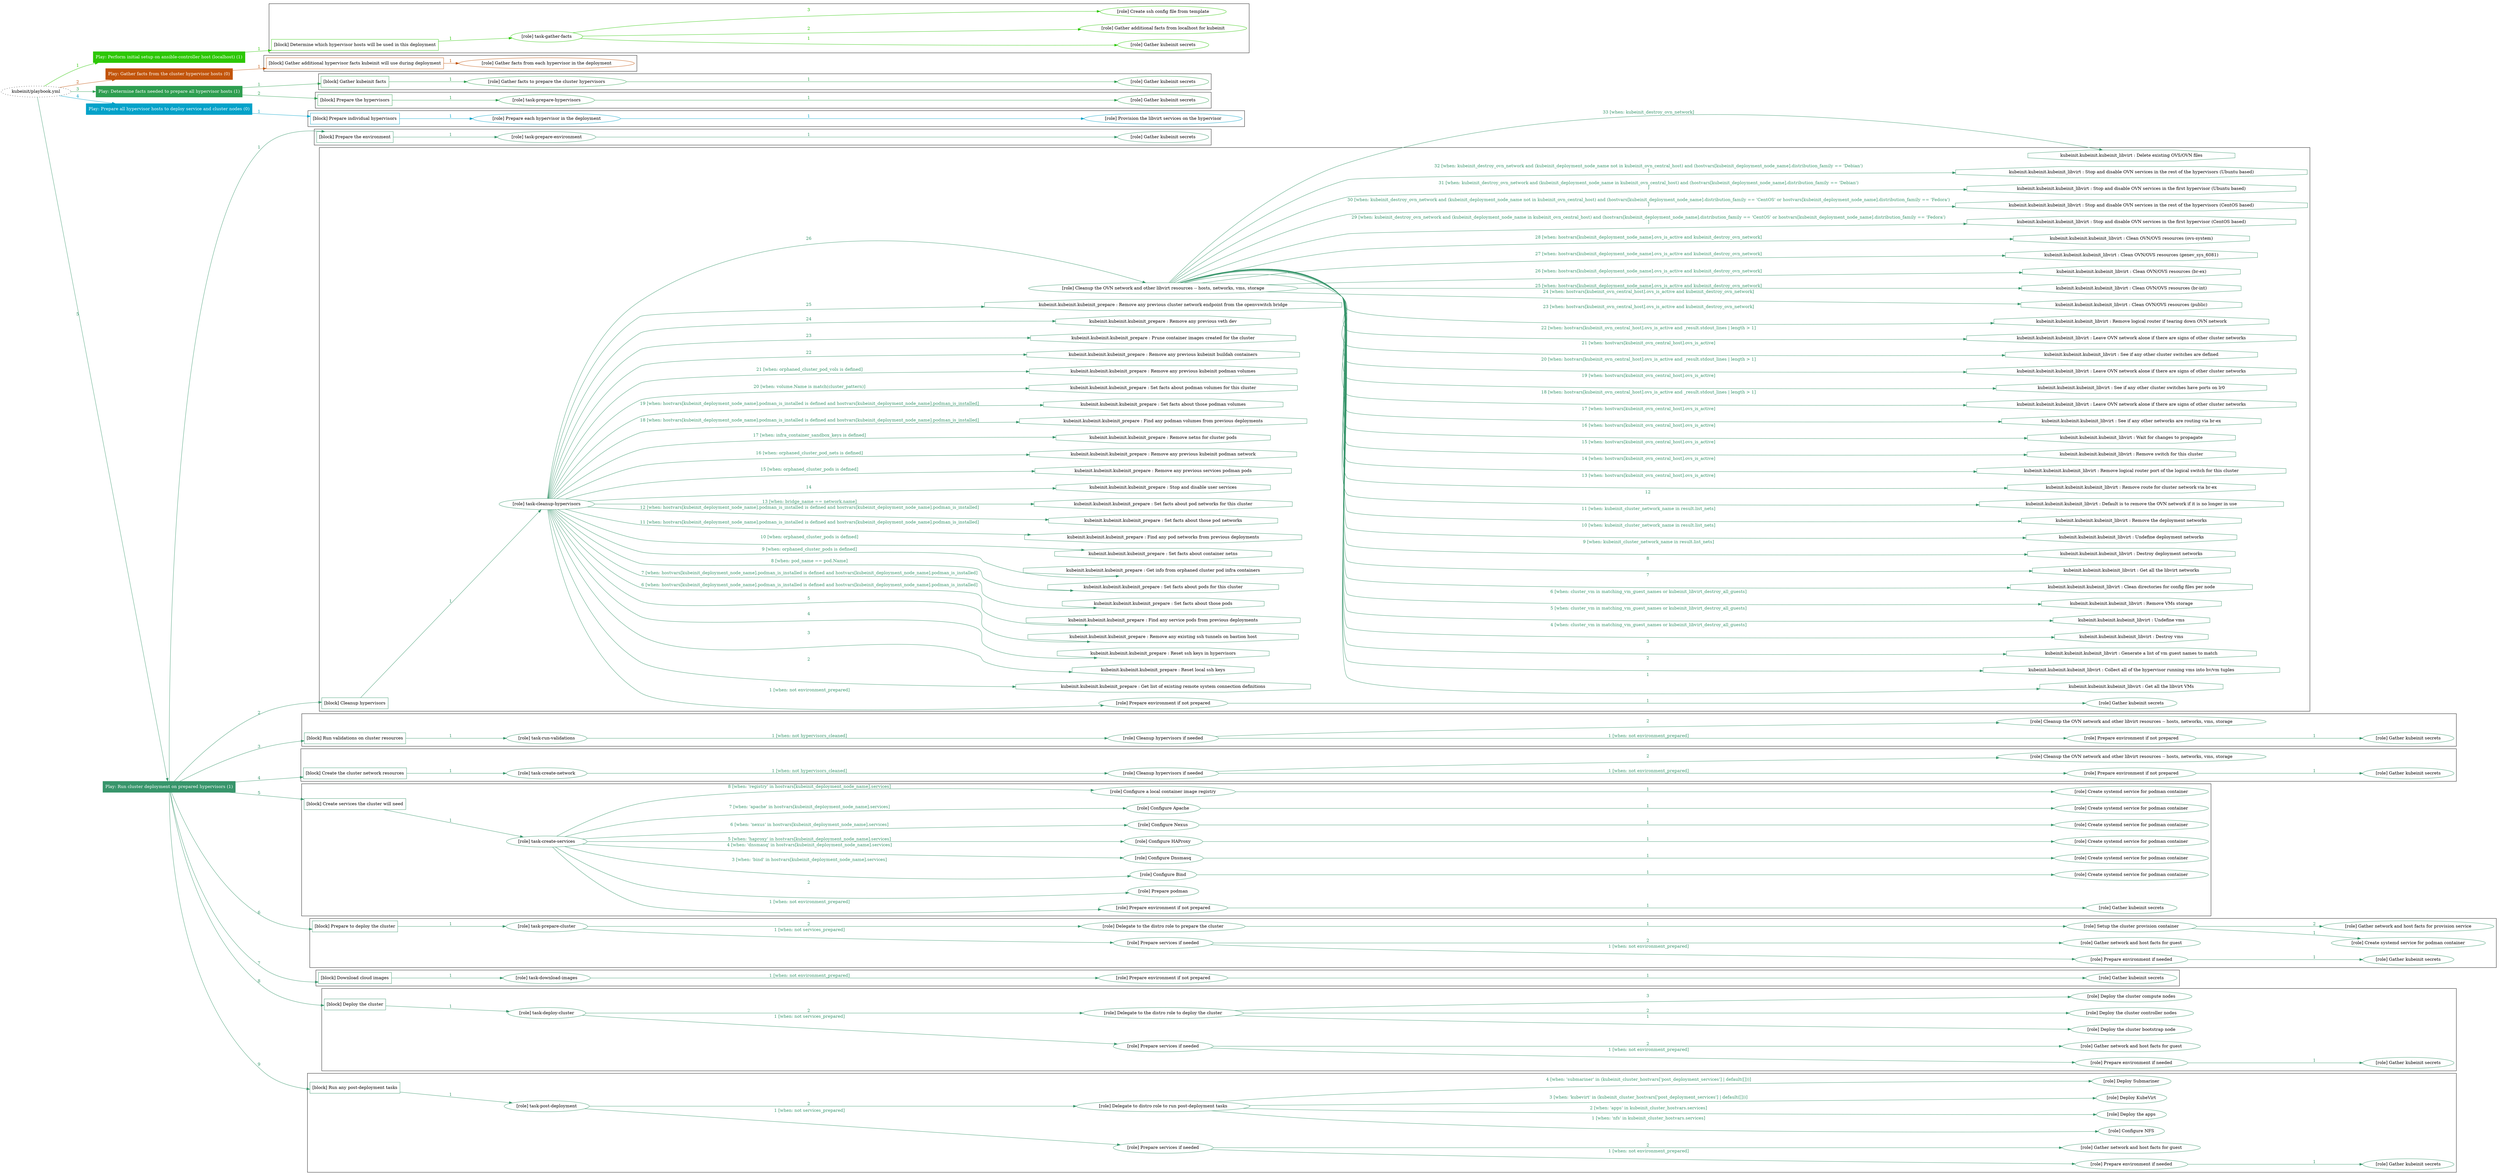 digraph {
	graph [concentrate=true ordering=in rankdir=LR ratio=fill]
	edge [esep=5 sep=10]
	"kubeinit/playbook.yml" [URL="/home/runner/work/kubeinit/kubeinit/kubeinit/playbook.yml" id=playbook_671e12ec style=dotted]
	"kubeinit/playbook.yml" -> play_90dd9eb7 [label="1 " color="#2cc705" fontcolor="#2cc705" id=edge_d70acfb2 labeltooltip="1 " tooltip="1 "]
	subgraph "Play: Perform initial setup on ansible-controller host (localhost) (1)" {
		play_90dd9eb7 [label="Play: Perform initial setup on ansible-controller host (localhost) (1)" URL="/home/runner/work/kubeinit/kubeinit/kubeinit/playbook.yml" color="#2cc705" fontcolor="#ffffff" id=play_90dd9eb7 shape=box style=filled tooltip=localhost]
		play_90dd9eb7 -> block_75f9ac66 [label=1 color="#2cc705" fontcolor="#2cc705" id=edge_604e2779 labeltooltip=1 tooltip=1]
		subgraph cluster_block_75f9ac66 {
			block_75f9ac66 [label="[block] Determine which hypervisor hosts will be used in this deployment" URL="/home/runner/work/kubeinit/kubeinit/kubeinit/playbook.yml" color="#2cc705" id=block_75f9ac66 labeltooltip="Determine which hypervisor hosts will be used in this deployment" shape=box tooltip="Determine which hypervisor hosts will be used in this deployment"]
			block_75f9ac66 -> role_ee70466f [label="1 " color="#2cc705" fontcolor="#2cc705" id=edge_3791a206 labeltooltip="1 " tooltip="1 "]
			subgraph "task-gather-facts" {
				role_ee70466f [label="[role] task-gather-facts" URL="/home/runner/work/kubeinit/kubeinit/kubeinit/playbook.yml" color="#2cc705" id=role_ee70466f tooltip="task-gather-facts"]
				role_ee70466f -> role_56312b29 [label="1 " color="#2cc705" fontcolor="#2cc705" id=edge_f4b92f02 labeltooltip="1 " tooltip="1 "]
				subgraph "Gather kubeinit secrets" {
					role_56312b29 [label="[role] Gather kubeinit secrets" URL="/home/runner/.ansible/collections/ansible_collections/kubeinit/kubeinit/roles/kubeinit_prepare/tasks/build_hypervisors_group.yml" color="#2cc705" id=role_56312b29 tooltip="Gather kubeinit secrets"]
				}
				role_ee70466f -> role_abd19b9e [label="2 " color="#2cc705" fontcolor="#2cc705" id=edge_c8c56ba2 labeltooltip="2 " tooltip="2 "]
				subgraph "Gather additional facts from localhost for kubeinit" {
					role_abd19b9e [label="[role] Gather additional facts from localhost for kubeinit" URL="/home/runner/.ansible/collections/ansible_collections/kubeinit/kubeinit/roles/kubeinit_prepare/tasks/build_hypervisors_group.yml" color="#2cc705" id=role_abd19b9e tooltip="Gather additional facts from localhost for kubeinit"]
				}
				role_ee70466f -> role_ad02c17d [label="3 " color="#2cc705" fontcolor="#2cc705" id=edge_e88663c8 labeltooltip="3 " tooltip="3 "]
				subgraph "Create ssh config file from template" {
					role_ad02c17d [label="[role] Create ssh config file from template" URL="/home/runner/.ansible/collections/ansible_collections/kubeinit/kubeinit/roles/kubeinit_prepare/tasks/build_hypervisors_group.yml" color="#2cc705" id=role_ad02c17d tooltip="Create ssh config file from template"]
				}
			}
		}
	}
	"kubeinit/playbook.yml" -> play_20dd1c23 [label="2 " color="#c2540a" fontcolor="#c2540a" id=edge_846804c5 labeltooltip="2 " tooltip="2 "]
	subgraph "Play: Gather facts from the cluster hypervisor hosts (0)" {
		play_20dd1c23 [label="Play: Gather facts from the cluster hypervisor hosts (0)" URL="/home/runner/work/kubeinit/kubeinit/kubeinit/playbook.yml" color="#c2540a" fontcolor="#ffffff" id=play_20dd1c23 shape=box style=filled tooltip="Play: Gather facts from the cluster hypervisor hosts (0)"]
		play_20dd1c23 -> block_b5c6af17 [label=1 color="#c2540a" fontcolor="#c2540a" id=edge_6466e0ea labeltooltip=1 tooltip=1]
		subgraph cluster_block_b5c6af17 {
			block_b5c6af17 [label="[block] Gather additional hypervisor facts kubeinit will use during deployment" URL="/home/runner/work/kubeinit/kubeinit/kubeinit/playbook.yml" color="#c2540a" id=block_b5c6af17 labeltooltip="Gather additional hypervisor facts kubeinit will use during deployment" shape=box tooltip="Gather additional hypervisor facts kubeinit will use during deployment"]
			block_b5c6af17 -> role_79e32ab1 [label="1 " color="#c2540a" fontcolor="#c2540a" id=edge_a2d7af57 labeltooltip="1 " tooltip="1 "]
			subgraph "Gather facts from each hypervisor in the deployment" {
				role_79e32ab1 [label="[role] Gather facts from each hypervisor in the deployment" URL="/home/runner/work/kubeinit/kubeinit/kubeinit/playbook.yml" color="#c2540a" id=role_79e32ab1 tooltip="Gather facts from each hypervisor in the deployment"]
			}
		}
	}
	"kubeinit/playbook.yml" -> play_537fed7a [label="3 " color="#2e9e50" fontcolor="#2e9e50" id=edge_0125f57f labeltooltip="3 " tooltip="3 "]
	subgraph "Play: Determine facts needed to prepare all hypervisor hosts (1)" {
		play_537fed7a [label="Play: Determine facts needed to prepare all hypervisor hosts (1)" URL="/home/runner/work/kubeinit/kubeinit/kubeinit/playbook.yml" color="#2e9e50" fontcolor="#ffffff" id=play_537fed7a shape=box style=filled tooltip=localhost]
		play_537fed7a -> block_3eb3517f [label=1 color="#2e9e50" fontcolor="#2e9e50" id=edge_021e5451 labeltooltip=1 tooltip=1]
		subgraph cluster_block_3eb3517f {
			block_3eb3517f [label="[block] Gather kubeinit facts" URL="/home/runner/work/kubeinit/kubeinit/kubeinit/playbook.yml" color="#2e9e50" id=block_3eb3517f labeltooltip="Gather kubeinit facts" shape=box tooltip="Gather kubeinit facts"]
			block_3eb3517f -> role_9691a409 [label="1 " color="#2e9e50" fontcolor="#2e9e50" id=edge_25eda8dc labeltooltip="1 " tooltip="1 "]
			subgraph "Gather facts to prepare the cluster hypervisors" {
				role_9691a409 [label="[role] Gather facts to prepare the cluster hypervisors" URL="/home/runner/work/kubeinit/kubeinit/kubeinit/playbook.yml" color="#2e9e50" id=role_9691a409 tooltip="Gather facts to prepare the cluster hypervisors"]
				role_9691a409 -> role_d699480e [label="1 " color="#2e9e50" fontcolor="#2e9e50" id=edge_3c5aec17 labeltooltip="1 " tooltip="1 "]
				subgraph "Gather kubeinit secrets" {
					role_d699480e [label="[role] Gather kubeinit secrets" URL="/home/runner/.ansible/collections/ansible_collections/kubeinit/kubeinit/roles/kubeinit_prepare/tasks/gather_kubeinit_facts.yml" color="#2e9e50" id=role_d699480e tooltip="Gather kubeinit secrets"]
				}
			}
		}
		play_537fed7a -> block_ca421ac7 [label=2 color="#2e9e50" fontcolor="#2e9e50" id=edge_482fd428 labeltooltip=2 tooltip=2]
		subgraph cluster_block_ca421ac7 {
			block_ca421ac7 [label="[block] Prepare the hypervisors" URL="/home/runner/work/kubeinit/kubeinit/kubeinit/playbook.yml" color="#2e9e50" id=block_ca421ac7 labeltooltip="Prepare the hypervisors" shape=box tooltip="Prepare the hypervisors"]
			block_ca421ac7 -> role_995adcfd [label="1 " color="#2e9e50" fontcolor="#2e9e50" id=edge_9920aedc labeltooltip="1 " tooltip="1 "]
			subgraph "task-prepare-hypervisors" {
				role_995adcfd [label="[role] task-prepare-hypervisors" URL="/home/runner/work/kubeinit/kubeinit/kubeinit/playbook.yml" color="#2e9e50" id=role_995adcfd tooltip="task-prepare-hypervisors"]
				role_995adcfd -> role_a41fe541 [label="1 " color="#2e9e50" fontcolor="#2e9e50" id=edge_c3f5c7be labeltooltip="1 " tooltip="1 "]
				subgraph "Gather kubeinit secrets" {
					role_a41fe541 [label="[role] Gather kubeinit secrets" URL="/home/runner/.ansible/collections/ansible_collections/kubeinit/kubeinit/roles/kubeinit_prepare/tasks/gather_kubeinit_facts.yml" color="#2e9e50" id=role_a41fe541 tooltip="Gather kubeinit secrets"]
				}
			}
		}
	}
	"kubeinit/playbook.yml" -> play_54d7dbd6 [label="4 " color="#03a2c9" fontcolor="#03a2c9" id=edge_52159839 labeltooltip="4 " tooltip="4 "]
	subgraph "Play: Prepare all hypervisor hosts to deploy service and cluster nodes (0)" {
		play_54d7dbd6 [label="Play: Prepare all hypervisor hosts to deploy service and cluster nodes (0)" URL="/home/runner/work/kubeinit/kubeinit/kubeinit/playbook.yml" color="#03a2c9" fontcolor="#ffffff" id=play_54d7dbd6 shape=box style=filled tooltip="Play: Prepare all hypervisor hosts to deploy service and cluster nodes (0)"]
		play_54d7dbd6 -> block_9b2a749e [label=1 color="#03a2c9" fontcolor="#03a2c9" id=edge_6f7a68c3 labeltooltip=1 tooltip=1]
		subgraph cluster_block_9b2a749e {
			block_9b2a749e [label="[block] Prepare individual hypervisors" URL="/home/runner/work/kubeinit/kubeinit/kubeinit/playbook.yml" color="#03a2c9" id=block_9b2a749e labeltooltip="Prepare individual hypervisors" shape=box tooltip="Prepare individual hypervisors"]
			block_9b2a749e -> role_5e2472a6 [label="1 " color="#03a2c9" fontcolor="#03a2c9" id=edge_a71aecbc labeltooltip="1 " tooltip="1 "]
			subgraph "Prepare each hypervisor in the deployment" {
				role_5e2472a6 [label="[role] Prepare each hypervisor in the deployment" URL="/home/runner/work/kubeinit/kubeinit/kubeinit/playbook.yml" color="#03a2c9" id=role_5e2472a6 tooltip="Prepare each hypervisor in the deployment"]
				role_5e2472a6 -> role_5da07926 [label="1 " color="#03a2c9" fontcolor="#03a2c9" id=edge_2f9aab25 labeltooltip="1 " tooltip="1 "]
				subgraph "Provision the libvirt services on the hypervisor" {
					role_5da07926 [label="[role] Provision the libvirt services on the hypervisor" URL="/home/runner/.ansible/collections/ansible_collections/kubeinit/kubeinit/roles/kubeinit_prepare/tasks/prepare_hypervisor.yml" color="#03a2c9" id=role_5da07926 tooltip="Provision the libvirt services on the hypervisor"]
				}
			}
		}
	}
	"kubeinit/playbook.yml" -> play_1f036a01 [label="5 " color="#37956b" fontcolor="#37956b" id=edge_79374199 labeltooltip="5 " tooltip="5 "]
	subgraph "Play: Run cluster deployment on prepared hypervisors (1)" {
		play_1f036a01 [label="Play: Run cluster deployment on prepared hypervisors (1)" URL="/home/runner/work/kubeinit/kubeinit/kubeinit/playbook.yml" color="#37956b" fontcolor="#ffffff" id=play_1f036a01 shape=box style=filled tooltip=localhost]
		play_1f036a01 -> block_31eb8888 [label=1 color="#37956b" fontcolor="#37956b" id=edge_5205b9f5 labeltooltip=1 tooltip=1]
		subgraph cluster_block_31eb8888 {
			block_31eb8888 [label="[block] Prepare the environment" URL="/home/runner/work/kubeinit/kubeinit/kubeinit/playbook.yml" color="#37956b" id=block_31eb8888 labeltooltip="Prepare the environment" shape=box tooltip="Prepare the environment"]
			block_31eb8888 -> role_f4ca1840 [label="1 " color="#37956b" fontcolor="#37956b" id=edge_efeaaf1e labeltooltip="1 " tooltip="1 "]
			subgraph "task-prepare-environment" {
				role_f4ca1840 [label="[role] task-prepare-environment" URL="/home/runner/work/kubeinit/kubeinit/kubeinit/playbook.yml" color="#37956b" id=role_f4ca1840 tooltip="task-prepare-environment"]
				role_f4ca1840 -> role_619ff5a5 [label="1 " color="#37956b" fontcolor="#37956b" id=edge_f6ad7b3a labeltooltip="1 " tooltip="1 "]
				subgraph "Gather kubeinit secrets" {
					role_619ff5a5 [label="[role] Gather kubeinit secrets" URL="/home/runner/.ansible/collections/ansible_collections/kubeinit/kubeinit/roles/kubeinit_prepare/tasks/gather_kubeinit_facts.yml" color="#37956b" id=role_619ff5a5 tooltip="Gather kubeinit secrets"]
				}
			}
		}
		play_1f036a01 -> block_24d3ba7f [label=2 color="#37956b" fontcolor="#37956b" id=edge_9d5a4d0a labeltooltip=2 tooltip=2]
		subgraph cluster_block_24d3ba7f {
			block_24d3ba7f [label="[block] Cleanup hypervisors" URL="/home/runner/work/kubeinit/kubeinit/kubeinit/playbook.yml" color="#37956b" id=block_24d3ba7f labeltooltip="Cleanup hypervisors" shape=box tooltip="Cleanup hypervisors"]
			block_24d3ba7f -> role_4eb76a7f [label="1 " color="#37956b" fontcolor="#37956b" id=edge_5e3f0f3c labeltooltip="1 " tooltip="1 "]
			subgraph "task-cleanup-hypervisors" {
				role_4eb76a7f [label="[role] task-cleanup-hypervisors" URL="/home/runner/work/kubeinit/kubeinit/kubeinit/playbook.yml" color="#37956b" id=role_4eb76a7f tooltip="task-cleanup-hypervisors"]
				role_4eb76a7f -> role_4dad6202 [label="1 [when: not environment_prepared]" color="#37956b" fontcolor="#37956b" id=edge_7df9a96f labeltooltip="1 [when: not environment_prepared]" tooltip="1 [when: not environment_prepared]"]
				subgraph "Prepare environment if not prepared" {
					role_4dad6202 [label="[role] Prepare environment if not prepared" URL="/home/runner/.ansible/collections/ansible_collections/kubeinit/kubeinit/roles/kubeinit_prepare/tasks/cleanup_hypervisors.yml" color="#37956b" id=role_4dad6202 tooltip="Prepare environment if not prepared"]
					role_4dad6202 -> role_18890a00 [label="1 " color="#37956b" fontcolor="#37956b" id=edge_c0de13b5 labeltooltip="1 " tooltip="1 "]
					subgraph "Gather kubeinit secrets" {
						role_18890a00 [label="[role] Gather kubeinit secrets" URL="/home/runner/.ansible/collections/ansible_collections/kubeinit/kubeinit/roles/kubeinit_prepare/tasks/gather_kubeinit_facts.yml" color="#37956b" id=role_18890a00 tooltip="Gather kubeinit secrets"]
					}
				}
				task_ae47c96d [label="kubeinit.kubeinit.kubeinit_prepare : Get list of existing remote system connection definitions" URL="/home/runner/.ansible/collections/ansible_collections/kubeinit/kubeinit/roles/kubeinit_prepare/tasks/cleanup_hypervisors.yml" color="#37956b" id=task_ae47c96d shape=octagon tooltip="kubeinit.kubeinit.kubeinit_prepare : Get list of existing remote system connection definitions"]
				role_4eb76a7f -> task_ae47c96d [label="2 " color="#37956b" fontcolor="#37956b" id=edge_0c4fd4f6 labeltooltip="2 " tooltip="2 "]
				task_2bd12de0 [label="kubeinit.kubeinit.kubeinit_prepare : Reset local ssh keys" URL="/home/runner/.ansible/collections/ansible_collections/kubeinit/kubeinit/roles/kubeinit_prepare/tasks/cleanup_hypervisors.yml" color="#37956b" id=task_2bd12de0 shape=octagon tooltip="kubeinit.kubeinit.kubeinit_prepare : Reset local ssh keys"]
				role_4eb76a7f -> task_2bd12de0 [label="3 " color="#37956b" fontcolor="#37956b" id=edge_ea66afff labeltooltip="3 " tooltip="3 "]
				task_6af45ad4 [label="kubeinit.kubeinit.kubeinit_prepare : Reset ssh keys in hypervisors" URL="/home/runner/.ansible/collections/ansible_collections/kubeinit/kubeinit/roles/kubeinit_prepare/tasks/cleanup_hypervisors.yml" color="#37956b" id=task_6af45ad4 shape=octagon tooltip="kubeinit.kubeinit.kubeinit_prepare : Reset ssh keys in hypervisors"]
				role_4eb76a7f -> task_6af45ad4 [label="4 " color="#37956b" fontcolor="#37956b" id=edge_eeec4e0a labeltooltip="4 " tooltip="4 "]
				task_cd2aab23 [label="kubeinit.kubeinit.kubeinit_prepare : Remove any existing ssh tunnels on bastion host" URL="/home/runner/.ansible/collections/ansible_collections/kubeinit/kubeinit/roles/kubeinit_prepare/tasks/cleanup_hypervisors.yml" color="#37956b" id=task_cd2aab23 shape=octagon tooltip="kubeinit.kubeinit.kubeinit_prepare : Remove any existing ssh tunnels on bastion host"]
				role_4eb76a7f -> task_cd2aab23 [label="5 " color="#37956b" fontcolor="#37956b" id=edge_2fa8c9fc labeltooltip="5 " tooltip="5 "]
				task_72a05d1a [label="kubeinit.kubeinit.kubeinit_prepare : Find any service pods from previous deployments" URL="/home/runner/.ansible/collections/ansible_collections/kubeinit/kubeinit/roles/kubeinit_prepare/tasks/cleanup_hypervisors.yml" color="#37956b" id=task_72a05d1a shape=octagon tooltip="kubeinit.kubeinit.kubeinit_prepare : Find any service pods from previous deployments"]
				role_4eb76a7f -> task_72a05d1a [label="6 [when: hostvars[kubeinit_deployment_node_name].podman_is_installed is defined and hostvars[kubeinit_deployment_node_name].podman_is_installed]" color="#37956b" fontcolor="#37956b" id=edge_2e884665 labeltooltip="6 [when: hostvars[kubeinit_deployment_node_name].podman_is_installed is defined and hostvars[kubeinit_deployment_node_name].podman_is_installed]" tooltip="6 [when: hostvars[kubeinit_deployment_node_name].podman_is_installed is defined and hostvars[kubeinit_deployment_node_name].podman_is_installed]"]
				task_b5ea6083 [label="kubeinit.kubeinit.kubeinit_prepare : Set facts about those pods" URL="/home/runner/.ansible/collections/ansible_collections/kubeinit/kubeinit/roles/kubeinit_prepare/tasks/cleanup_hypervisors.yml" color="#37956b" id=task_b5ea6083 shape=octagon tooltip="kubeinit.kubeinit.kubeinit_prepare : Set facts about those pods"]
				role_4eb76a7f -> task_b5ea6083 [label="7 [when: hostvars[kubeinit_deployment_node_name].podman_is_installed is defined and hostvars[kubeinit_deployment_node_name].podman_is_installed]" color="#37956b" fontcolor="#37956b" id=edge_6861b16d labeltooltip="7 [when: hostvars[kubeinit_deployment_node_name].podman_is_installed is defined and hostvars[kubeinit_deployment_node_name].podman_is_installed]" tooltip="7 [when: hostvars[kubeinit_deployment_node_name].podman_is_installed is defined and hostvars[kubeinit_deployment_node_name].podman_is_installed]"]
				task_acba22f5 [label="kubeinit.kubeinit.kubeinit_prepare : Set facts about pods for this cluster" URL="/home/runner/.ansible/collections/ansible_collections/kubeinit/kubeinit/roles/kubeinit_prepare/tasks/cleanup_hypervisors.yml" color="#37956b" id=task_acba22f5 shape=octagon tooltip="kubeinit.kubeinit.kubeinit_prepare : Set facts about pods for this cluster"]
				role_4eb76a7f -> task_acba22f5 [label="8 [when: pod_name == pod.Name]" color="#37956b" fontcolor="#37956b" id=edge_efb41ffc labeltooltip="8 [when: pod_name == pod.Name]" tooltip="8 [when: pod_name == pod.Name]"]
				task_6ad1e34f [label="kubeinit.kubeinit.kubeinit_prepare : Get info from orphaned cluster pod infra containers" URL="/home/runner/.ansible/collections/ansible_collections/kubeinit/kubeinit/roles/kubeinit_prepare/tasks/cleanup_hypervisors.yml" color="#37956b" id=task_6ad1e34f shape=octagon tooltip="kubeinit.kubeinit.kubeinit_prepare : Get info from orphaned cluster pod infra containers"]
				role_4eb76a7f -> task_6ad1e34f [label="9 [when: orphaned_cluster_pods is defined]" color="#37956b" fontcolor="#37956b" id=edge_6f41b758 labeltooltip="9 [when: orphaned_cluster_pods is defined]" tooltip="9 [when: orphaned_cluster_pods is defined]"]
				task_774d77da [label="kubeinit.kubeinit.kubeinit_prepare : Set facts about container netns" URL="/home/runner/.ansible/collections/ansible_collections/kubeinit/kubeinit/roles/kubeinit_prepare/tasks/cleanup_hypervisors.yml" color="#37956b" id=task_774d77da shape=octagon tooltip="kubeinit.kubeinit.kubeinit_prepare : Set facts about container netns"]
				role_4eb76a7f -> task_774d77da [label="10 [when: orphaned_cluster_pods is defined]" color="#37956b" fontcolor="#37956b" id=edge_67c74654 labeltooltip="10 [when: orphaned_cluster_pods is defined]" tooltip="10 [when: orphaned_cluster_pods is defined]"]
				task_3e2ce201 [label="kubeinit.kubeinit.kubeinit_prepare : Find any pod networks from previous deployments" URL="/home/runner/.ansible/collections/ansible_collections/kubeinit/kubeinit/roles/kubeinit_prepare/tasks/cleanup_hypervisors.yml" color="#37956b" id=task_3e2ce201 shape=octagon tooltip="kubeinit.kubeinit.kubeinit_prepare : Find any pod networks from previous deployments"]
				role_4eb76a7f -> task_3e2ce201 [label="11 [when: hostvars[kubeinit_deployment_node_name].podman_is_installed is defined and hostvars[kubeinit_deployment_node_name].podman_is_installed]" color="#37956b" fontcolor="#37956b" id=edge_c0cfa880 labeltooltip="11 [when: hostvars[kubeinit_deployment_node_name].podman_is_installed is defined and hostvars[kubeinit_deployment_node_name].podman_is_installed]" tooltip="11 [when: hostvars[kubeinit_deployment_node_name].podman_is_installed is defined and hostvars[kubeinit_deployment_node_name].podman_is_installed]"]
				task_d32107cd [label="kubeinit.kubeinit.kubeinit_prepare : Set facts about those pod networks" URL="/home/runner/.ansible/collections/ansible_collections/kubeinit/kubeinit/roles/kubeinit_prepare/tasks/cleanup_hypervisors.yml" color="#37956b" id=task_d32107cd shape=octagon tooltip="kubeinit.kubeinit.kubeinit_prepare : Set facts about those pod networks"]
				role_4eb76a7f -> task_d32107cd [label="12 [when: hostvars[kubeinit_deployment_node_name].podman_is_installed is defined and hostvars[kubeinit_deployment_node_name].podman_is_installed]" color="#37956b" fontcolor="#37956b" id=edge_072bfc7c labeltooltip="12 [when: hostvars[kubeinit_deployment_node_name].podman_is_installed is defined and hostvars[kubeinit_deployment_node_name].podman_is_installed]" tooltip="12 [when: hostvars[kubeinit_deployment_node_name].podman_is_installed is defined and hostvars[kubeinit_deployment_node_name].podman_is_installed]"]
				task_ebe2f4f2 [label="kubeinit.kubeinit.kubeinit_prepare : Set facts about pod networks for this cluster" URL="/home/runner/.ansible/collections/ansible_collections/kubeinit/kubeinit/roles/kubeinit_prepare/tasks/cleanup_hypervisors.yml" color="#37956b" id=task_ebe2f4f2 shape=octagon tooltip="kubeinit.kubeinit.kubeinit_prepare : Set facts about pod networks for this cluster"]
				role_4eb76a7f -> task_ebe2f4f2 [label="13 [when: bridge_name == network.name]" color="#37956b" fontcolor="#37956b" id=edge_6500a03b labeltooltip="13 [when: bridge_name == network.name]" tooltip="13 [when: bridge_name == network.name]"]
				task_c7c70a7f [label="kubeinit.kubeinit.kubeinit_prepare : Stop and disable user services" URL="/home/runner/.ansible/collections/ansible_collections/kubeinit/kubeinit/roles/kubeinit_prepare/tasks/cleanup_hypervisors.yml" color="#37956b" id=task_c7c70a7f shape=octagon tooltip="kubeinit.kubeinit.kubeinit_prepare : Stop and disable user services"]
				role_4eb76a7f -> task_c7c70a7f [label="14 " color="#37956b" fontcolor="#37956b" id=edge_6405578f labeltooltip="14 " tooltip="14 "]
				task_75dfd1d1 [label="kubeinit.kubeinit.kubeinit_prepare : Remove any previous services podman pods" URL="/home/runner/.ansible/collections/ansible_collections/kubeinit/kubeinit/roles/kubeinit_prepare/tasks/cleanup_hypervisors.yml" color="#37956b" id=task_75dfd1d1 shape=octagon tooltip="kubeinit.kubeinit.kubeinit_prepare : Remove any previous services podman pods"]
				role_4eb76a7f -> task_75dfd1d1 [label="15 [when: orphaned_cluster_pods is defined]" color="#37956b" fontcolor="#37956b" id=edge_c0afacd2 labeltooltip="15 [when: orphaned_cluster_pods is defined]" tooltip="15 [when: orphaned_cluster_pods is defined]"]
				task_da61ae81 [label="kubeinit.kubeinit.kubeinit_prepare : Remove any previous kubeinit podman network" URL="/home/runner/.ansible/collections/ansible_collections/kubeinit/kubeinit/roles/kubeinit_prepare/tasks/cleanup_hypervisors.yml" color="#37956b" id=task_da61ae81 shape=octagon tooltip="kubeinit.kubeinit.kubeinit_prepare : Remove any previous kubeinit podman network"]
				role_4eb76a7f -> task_da61ae81 [label="16 [when: orphaned_cluster_pod_nets is defined]" color="#37956b" fontcolor="#37956b" id=edge_4313ba92 labeltooltip="16 [when: orphaned_cluster_pod_nets is defined]" tooltip="16 [when: orphaned_cluster_pod_nets is defined]"]
				task_71783cb3 [label="kubeinit.kubeinit.kubeinit_prepare : Remove netns for cluster pods" URL="/home/runner/.ansible/collections/ansible_collections/kubeinit/kubeinit/roles/kubeinit_prepare/tasks/cleanup_hypervisors.yml" color="#37956b" id=task_71783cb3 shape=octagon tooltip="kubeinit.kubeinit.kubeinit_prepare : Remove netns for cluster pods"]
				role_4eb76a7f -> task_71783cb3 [label="17 [when: infra_container_sandbox_keys is defined]" color="#37956b" fontcolor="#37956b" id=edge_26dfb234 labeltooltip="17 [when: infra_container_sandbox_keys is defined]" tooltip="17 [when: infra_container_sandbox_keys is defined]"]
				task_b80143f9 [label="kubeinit.kubeinit.kubeinit_prepare : Find any podman volumes from previous deployments" URL="/home/runner/.ansible/collections/ansible_collections/kubeinit/kubeinit/roles/kubeinit_prepare/tasks/cleanup_hypervisors.yml" color="#37956b" id=task_b80143f9 shape=octagon tooltip="kubeinit.kubeinit.kubeinit_prepare : Find any podman volumes from previous deployments"]
				role_4eb76a7f -> task_b80143f9 [label="18 [when: hostvars[kubeinit_deployment_node_name].podman_is_installed is defined and hostvars[kubeinit_deployment_node_name].podman_is_installed]" color="#37956b" fontcolor="#37956b" id=edge_42981143 labeltooltip="18 [when: hostvars[kubeinit_deployment_node_name].podman_is_installed is defined and hostvars[kubeinit_deployment_node_name].podman_is_installed]" tooltip="18 [when: hostvars[kubeinit_deployment_node_name].podman_is_installed is defined and hostvars[kubeinit_deployment_node_name].podman_is_installed]"]
				task_403601a7 [label="kubeinit.kubeinit.kubeinit_prepare : Set facts about those podman volumes" URL="/home/runner/.ansible/collections/ansible_collections/kubeinit/kubeinit/roles/kubeinit_prepare/tasks/cleanup_hypervisors.yml" color="#37956b" id=task_403601a7 shape=octagon tooltip="kubeinit.kubeinit.kubeinit_prepare : Set facts about those podman volumes"]
				role_4eb76a7f -> task_403601a7 [label="19 [when: hostvars[kubeinit_deployment_node_name].podman_is_installed is defined and hostvars[kubeinit_deployment_node_name].podman_is_installed]" color="#37956b" fontcolor="#37956b" id=edge_c1b2de65 labeltooltip="19 [when: hostvars[kubeinit_deployment_node_name].podman_is_installed is defined and hostvars[kubeinit_deployment_node_name].podman_is_installed]" tooltip="19 [when: hostvars[kubeinit_deployment_node_name].podman_is_installed is defined and hostvars[kubeinit_deployment_node_name].podman_is_installed]"]
				task_0bbb25eb [label="kubeinit.kubeinit.kubeinit_prepare : Set facts about podman volumes for this cluster" URL="/home/runner/.ansible/collections/ansible_collections/kubeinit/kubeinit/roles/kubeinit_prepare/tasks/cleanup_hypervisors.yml" color="#37956b" id=task_0bbb25eb shape=octagon tooltip="kubeinit.kubeinit.kubeinit_prepare : Set facts about podman volumes for this cluster"]
				role_4eb76a7f -> task_0bbb25eb [label="20 [when: volume.Name is match(cluster_pattern)]" color="#37956b" fontcolor="#37956b" id=edge_1961dd94 labeltooltip="20 [when: volume.Name is match(cluster_pattern)]" tooltip="20 [when: volume.Name is match(cluster_pattern)]"]
				task_ad656488 [label="kubeinit.kubeinit.kubeinit_prepare : Remove any previous kubeinit podman volumes" URL="/home/runner/.ansible/collections/ansible_collections/kubeinit/kubeinit/roles/kubeinit_prepare/tasks/cleanup_hypervisors.yml" color="#37956b" id=task_ad656488 shape=octagon tooltip="kubeinit.kubeinit.kubeinit_prepare : Remove any previous kubeinit podman volumes"]
				role_4eb76a7f -> task_ad656488 [label="21 [when: orphaned_cluster_pod_vols is defined]" color="#37956b" fontcolor="#37956b" id=edge_58de2854 labeltooltip="21 [when: orphaned_cluster_pod_vols is defined]" tooltip="21 [when: orphaned_cluster_pod_vols is defined]"]
				task_bbc3d57d [label="kubeinit.kubeinit.kubeinit_prepare : Remove any previous kubeinit buildah containers" URL="/home/runner/.ansible/collections/ansible_collections/kubeinit/kubeinit/roles/kubeinit_prepare/tasks/cleanup_hypervisors.yml" color="#37956b" id=task_bbc3d57d shape=octagon tooltip="kubeinit.kubeinit.kubeinit_prepare : Remove any previous kubeinit buildah containers"]
				role_4eb76a7f -> task_bbc3d57d [label="22 " color="#37956b" fontcolor="#37956b" id=edge_e65ee620 labeltooltip="22 " tooltip="22 "]
				task_1e03cd24 [label="kubeinit.kubeinit.kubeinit_prepare : Prune container images created for the cluster" URL="/home/runner/.ansible/collections/ansible_collections/kubeinit/kubeinit/roles/kubeinit_prepare/tasks/cleanup_hypervisors.yml" color="#37956b" id=task_1e03cd24 shape=octagon tooltip="kubeinit.kubeinit.kubeinit_prepare : Prune container images created for the cluster"]
				role_4eb76a7f -> task_1e03cd24 [label="23 " color="#37956b" fontcolor="#37956b" id=edge_5edebc55 labeltooltip="23 " tooltip="23 "]
				task_3d3dd379 [label="kubeinit.kubeinit.kubeinit_prepare : Remove any previous veth dev" URL="/home/runner/.ansible/collections/ansible_collections/kubeinit/kubeinit/roles/kubeinit_prepare/tasks/cleanup_hypervisors.yml" color="#37956b" id=task_3d3dd379 shape=octagon tooltip="kubeinit.kubeinit.kubeinit_prepare : Remove any previous veth dev"]
				role_4eb76a7f -> task_3d3dd379 [label="24 " color="#37956b" fontcolor="#37956b" id=edge_508ccc23 labeltooltip="24 " tooltip="24 "]
				task_856bfe7a [label="kubeinit.kubeinit.kubeinit_prepare : Remove any previous cluster network endpoint from the openvswitch bridge" URL="/home/runner/.ansible/collections/ansible_collections/kubeinit/kubeinit/roles/kubeinit_prepare/tasks/cleanup_hypervisors.yml" color="#37956b" id=task_856bfe7a shape=octagon tooltip="kubeinit.kubeinit.kubeinit_prepare : Remove any previous cluster network endpoint from the openvswitch bridge"]
				role_4eb76a7f -> task_856bfe7a [label="25 " color="#37956b" fontcolor="#37956b" id=edge_c8ac15cd labeltooltip="25 " tooltip="25 "]
				role_4eb76a7f -> role_40f0d317 [label="26 " color="#37956b" fontcolor="#37956b" id=edge_d20784d4 labeltooltip="26 " tooltip="26 "]
				subgraph "Cleanup the OVN network and other libvirt resources -- hosts, networks, vms, storage" {
					role_40f0d317 [label="[role] Cleanup the OVN network and other libvirt resources -- hosts, networks, vms, storage" URL="/home/runner/.ansible/collections/ansible_collections/kubeinit/kubeinit/roles/kubeinit_prepare/tasks/cleanup_hypervisors.yml" color="#37956b" id=role_40f0d317 tooltip="Cleanup the OVN network and other libvirt resources -- hosts, networks, vms, storage"]
					task_5d01f0b7 [label="kubeinit.kubeinit.kubeinit_libvirt : Get all the libvirt VMs" URL="/home/runner/.ansible/collections/ansible_collections/kubeinit/kubeinit/roles/kubeinit_libvirt/tasks/cleanup_libvirt.yml" color="#37956b" id=task_5d01f0b7 shape=octagon tooltip="kubeinit.kubeinit.kubeinit_libvirt : Get all the libvirt VMs"]
					role_40f0d317 -> task_5d01f0b7 [label="1 " color="#37956b" fontcolor="#37956b" id=edge_7a7fc5e5 labeltooltip="1 " tooltip="1 "]
					task_691fa2cc [label="kubeinit.kubeinit.kubeinit_libvirt : Collect all of the hypervisor running vms into hv/vm tuples" URL="/home/runner/.ansible/collections/ansible_collections/kubeinit/kubeinit/roles/kubeinit_libvirt/tasks/cleanup_libvirt.yml" color="#37956b" id=task_691fa2cc shape=octagon tooltip="kubeinit.kubeinit.kubeinit_libvirt : Collect all of the hypervisor running vms into hv/vm tuples"]
					role_40f0d317 -> task_691fa2cc [label="2 " color="#37956b" fontcolor="#37956b" id=edge_8ba6783a labeltooltip="2 " tooltip="2 "]
					task_5f0c3614 [label="kubeinit.kubeinit.kubeinit_libvirt : Generate a list of vm guest names to match" URL="/home/runner/.ansible/collections/ansible_collections/kubeinit/kubeinit/roles/kubeinit_libvirt/tasks/cleanup_libvirt.yml" color="#37956b" id=task_5f0c3614 shape=octagon tooltip="kubeinit.kubeinit.kubeinit_libvirt : Generate a list of vm guest names to match"]
					role_40f0d317 -> task_5f0c3614 [label="3 " color="#37956b" fontcolor="#37956b" id=edge_1ff970b8 labeltooltip="3 " tooltip="3 "]
					task_1012d3b0 [label="kubeinit.kubeinit.kubeinit_libvirt : Destroy vms" URL="/home/runner/.ansible/collections/ansible_collections/kubeinit/kubeinit/roles/kubeinit_libvirt/tasks/cleanup_libvirt.yml" color="#37956b" id=task_1012d3b0 shape=octagon tooltip="kubeinit.kubeinit.kubeinit_libvirt : Destroy vms"]
					role_40f0d317 -> task_1012d3b0 [label="4 [when: cluster_vm in matching_vm_guest_names or kubeinit_libvirt_destroy_all_guests]" color="#37956b" fontcolor="#37956b" id=edge_4ba89fcf labeltooltip="4 [when: cluster_vm in matching_vm_guest_names or kubeinit_libvirt_destroy_all_guests]" tooltip="4 [when: cluster_vm in matching_vm_guest_names or kubeinit_libvirt_destroy_all_guests]"]
					task_48891e38 [label="kubeinit.kubeinit.kubeinit_libvirt : Undefine vms" URL="/home/runner/.ansible/collections/ansible_collections/kubeinit/kubeinit/roles/kubeinit_libvirt/tasks/cleanup_libvirt.yml" color="#37956b" id=task_48891e38 shape=octagon tooltip="kubeinit.kubeinit.kubeinit_libvirt : Undefine vms"]
					role_40f0d317 -> task_48891e38 [label="5 [when: cluster_vm in matching_vm_guest_names or kubeinit_libvirt_destroy_all_guests]" color="#37956b" fontcolor="#37956b" id=edge_bd38179c labeltooltip="5 [when: cluster_vm in matching_vm_guest_names or kubeinit_libvirt_destroy_all_guests]" tooltip="5 [when: cluster_vm in matching_vm_guest_names or kubeinit_libvirt_destroy_all_guests]"]
					task_097365b4 [label="kubeinit.kubeinit.kubeinit_libvirt : Remove VMs storage" URL="/home/runner/.ansible/collections/ansible_collections/kubeinit/kubeinit/roles/kubeinit_libvirt/tasks/cleanup_libvirt.yml" color="#37956b" id=task_097365b4 shape=octagon tooltip="kubeinit.kubeinit.kubeinit_libvirt : Remove VMs storage"]
					role_40f0d317 -> task_097365b4 [label="6 [when: cluster_vm in matching_vm_guest_names or kubeinit_libvirt_destroy_all_guests]" color="#37956b" fontcolor="#37956b" id=edge_dc6ed888 labeltooltip="6 [when: cluster_vm in matching_vm_guest_names or kubeinit_libvirt_destroy_all_guests]" tooltip="6 [when: cluster_vm in matching_vm_guest_names or kubeinit_libvirt_destroy_all_guests]"]
					task_1b605527 [label="kubeinit.kubeinit.kubeinit_libvirt : Clean directories for config files per node" URL="/home/runner/.ansible/collections/ansible_collections/kubeinit/kubeinit/roles/kubeinit_libvirt/tasks/cleanup_libvirt.yml" color="#37956b" id=task_1b605527 shape=octagon tooltip="kubeinit.kubeinit.kubeinit_libvirt : Clean directories for config files per node"]
					role_40f0d317 -> task_1b605527 [label="7 " color="#37956b" fontcolor="#37956b" id=edge_b96e9514 labeltooltip="7 " tooltip="7 "]
					task_642d653b [label="kubeinit.kubeinit.kubeinit_libvirt : Get all the libvirt networks" URL="/home/runner/.ansible/collections/ansible_collections/kubeinit/kubeinit/roles/kubeinit_libvirt/tasks/cleanup_libvirt.yml" color="#37956b" id=task_642d653b shape=octagon tooltip="kubeinit.kubeinit.kubeinit_libvirt : Get all the libvirt networks"]
					role_40f0d317 -> task_642d653b [label="8 " color="#37956b" fontcolor="#37956b" id=edge_85da8f03 labeltooltip="8 " tooltip="8 "]
					task_72607ab5 [label="kubeinit.kubeinit.kubeinit_libvirt : Destroy deployment networks" URL="/home/runner/.ansible/collections/ansible_collections/kubeinit/kubeinit/roles/kubeinit_libvirt/tasks/cleanup_libvirt.yml" color="#37956b" id=task_72607ab5 shape=octagon tooltip="kubeinit.kubeinit.kubeinit_libvirt : Destroy deployment networks"]
					role_40f0d317 -> task_72607ab5 [label="9 [when: kubeinit_cluster_network_name in result.list_nets]" color="#37956b" fontcolor="#37956b" id=edge_b7977b4c labeltooltip="9 [when: kubeinit_cluster_network_name in result.list_nets]" tooltip="9 [when: kubeinit_cluster_network_name in result.list_nets]"]
					task_5b3c0eee [label="kubeinit.kubeinit.kubeinit_libvirt : Undefine deployment networks" URL="/home/runner/.ansible/collections/ansible_collections/kubeinit/kubeinit/roles/kubeinit_libvirt/tasks/cleanup_libvirt.yml" color="#37956b" id=task_5b3c0eee shape=octagon tooltip="kubeinit.kubeinit.kubeinit_libvirt : Undefine deployment networks"]
					role_40f0d317 -> task_5b3c0eee [label="10 [when: kubeinit_cluster_network_name in result.list_nets]" color="#37956b" fontcolor="#37956b" id=edge_4ecf8fe1 labeltooltip="10 [when: kubeinit_cluster_network_name in result.list_nets]" tooltip="10 [when: kubeinit_cluster_network_name in result.list_nets]"]
					task_b741070e [label="kubeinit.kubeinit.kubeinit_libvirt : Remove the deployment networks" URL="/home/runner/.ansible/collections/ansible_collections/kubeinit/kubeinit/roles/kubeinit_libvirt/tasks/cleanup_libvirt.yml" color="#37956b" id=task_b741070e shape=octagon tooltip="kubeinit.kubeinit.kubeinit_libvirt : Remove the deployment networks"]
					role_40f0d317 -> task_b741070e [label="11 [when: kubeinit_cluster_network_name in result.list_nets]" color="#37956b" fontcolor="#37956b" id=edge_27ef0664 labeltooltip="11 [when: kubeinit_cluster_network_name in result.list_nets]" tooltip="11 [when: kubeinit_cluster_network_name in result.list_nets]"]
					task_5c1fdc0a [label="kubeinit.kubeinit.kubeinit_libvirt : Default is to remove the OVN network if it is no longer in use" URL="/home/runner/.ansible/collections/ansible_collections/kubeinit/kubeinit/roles/kubeinit_libvirt/tasks/cleanup_libvirt.yml" color="#37956b" id=task_5c1fdc0a shape=octagon tooltip="kubeinit.kubeinit.kubeinit_libvirt : Default is to remove the OVN network if it is no longer in use"]
					role_40f0d317 -> task_5c1fdc0a [label="12 " color="#37956b" fontcolor="#37956b" id=edge_ade37358 labeltooltip="12 " tooltip="12 "]
					task_80736d55 [label="kubeinit.kubeinit.kubeinit_libvirt : Remove route for cluster network via br-ex" URL="/home/runner/.ansible/collections/ansible_collections/kubeinit/kubeinit/roles/kubeinit_libvirt/tasks/cleanup_libvirt.yml" color="#37956b" id=task_80736d55 shape=octagon tooltip="kubeinit.kubeinit.kubeinit_libvirt : Remove route for cluster network via br-ex"]
					role_40f0d317 -> task_80736d55 [label="13 [when: hostvars[kubeinit_ovn_central_host].ovs_is_active]" color="#37956b" fontcolor="#37956b" id=edge_74c104bd labeltooltip="13 [when: hostvars[kubeinit_ovn_central_host].ovs_is_active]" tooltip="13 [when: hostvars[kubeinit_ovn_central_host].ovs_is_active]"]
					task_1979fde9 [label="kubeinit.kubeinit.kubeinit_libvirt : Remove logical router port of the logical switch for this cluster" URL="/home/runner/.ansible/collections/ansible_collections/kubeinit/kubeinit/roles/kubeinit_libvirt/tasks/cleanup_libvirt.yml" color="#37956b" id=task_1979fde9 shape=octagon tooltip="kubeinit.kubeinit.kubeinit_libvirt : Remove logical router port of the logical switch for this cluster"]
					role_40f0d317 -> task_1979fde9 [label="14 [when: hostvars[kubeinit_ovn_central_host].ovs_is_active]" color="#37956b" fontcolor="#37956b" id=edge_28dcb7e0 labeltooltip="14 [when: hostvars[kubeinit_ovn_central_host].ovs_is_active]" tooltip="14 [when: hostvars[kubeinit_ovn_central_host].ovs_is_active]"]
					task_86229e2a [label="kubeinit.kubeinit.kubeinit_libvirt : Remove switch for this cluster" URL="/home/runner/.ansible/collections/ansible_collections/kubeinit/kubeinit/roles/kubeinit_libvirt/tasks/cleanup_libvirt.yml" color="#37956b" id=task_86229e2a shape=octagon tooltip="kubeinit.kubeinit.kubeinit_libvirt : Remove switch for this cluster"]
					role_40f0d317 -> task_86229e2a [label="15 [when: hostvars[kubeinit_ovn_central_host].ovs_is_active]" color="#37956b" fontcolor="#37956b" id=edge_b2155155 labeltooltip="15 [when: hostvars[kubeinit_ovn_central_host].ovs_is_active]" tooltip="15 [when: hostvars[kubeinit_ovn_central_host].ovs_is_active]"]
					task_b8c1ef6f [label="kubeinit.kubeinit.kubeinit_libvirt : Wait for changes to propagate" URL="/home/runner/.ansible/collections/ansible_collections/kubeinit/kubeinit/roles/kubeinit_libvirt/tasks/cleanup_libvirt.yml" color="#37956b" id=task_b8c1ef6f shape=octagon tooltip="kubeinit.kubeinit.kubeinit_libvirt : Wait for changes to propagate"]
					role_40f0d317 -> task_b8c1ef6f [label="16 [when: hostvars[kubeinit_ovn_central_host].ovs_is_active]" color="#37956b" fontcolor="#37956b" id=edge_123f0511 labeltooltip="16 [when: hostvars[kubeinit_ovn_central_host].ovs_is_active]" tooltip="16 [when: hostvars[kubeinit_ovn_central_host].ovs_is_active]"]
					task_3aedb5d7 [label="kubeinit.kubeinit.kubeinit_libvirt : See if any other networks are routing via br-ex" URL="/home/runner/.ansible/collections/ansible_collections/kubeinit/kubeinit/roles/kubeinit_libvirt/tasks/cleanup_libvirt.yml" color="#37956b" id=task_3aedb5d7 shape=octagon tooltip="kubeinit.kubeinit.kubeinit_libvirt : See if any other networks are routing via br-ex"]
					role_40f0d317 -> task_3aedb5d7 [label="17 [when: hostvars[kubeinit_ovn_central_host].ovs_is_active]" color="#37956b" fontcolor="#37956b" id=edge_31135d5a labeltooltip="17 [when: hostvars[kubeinit_ovn_central_host].ovs_is_active]" tooltip="17 [when: hostvars[kubeinit_ovn_central_host].ovs_is_active]"]
					task_ef235a2c [label="kubeinit.kubeinit.kubeinit_libvirt : Leave OVN network alone if there are signs of other cluster networks" URL="/home/runner/.ansible/collections/ansible_collections/kubeinit/kubeinit/roles/kubeinit_libvirt/tasks/cleanup_libvirt.yml" color="#37956b" id=task_ef235a2c shape=octagon tooltip="kubeinit.kubeinit.kubeinit_libvirt : Leave OVN network alone if there are signs of other cluster networks"]
					role_40f0d317 -> task_ef235a2c [label="18 [when: hostvars[kubeinit_ovn_central_host].ovs_is_active and _result.stdout_lines | length > 1]" color="#37956b" fontcolor="#37956b" id=edge_14fe5baa labeltooltip="18 [when: hostvars[kubeinit_ovn_central_host].ovs_is_active and _result.stdout_lines | length > 1]" tooltip="18 [when: hostvars[kubeinit_ovn_central_host].ovs_is_active and _result.stdout_lines | length > 1]"]
					task_c028ad08 [label="kubeinit.kubeinit.kubeinit_libvirt : See if any other cluster switches have ports on lr0" URL="/home/runner/.ansible/collections/ansible_collections/kubeinit/kubeinit/roles/kubeinit_libvirt/tasks/cleanup_libvirt.yml" color="#37956b" id=task_c028ad08 shape=octagon tooltip="kubeinit.kubeinit.kubeinit_libvirt : See if any other cluster switches have ports on lr0"]
					role_40f0d317 -> task_c028ad08 [label="19 [when: hostvars[kubeinit_ovn_central_host].ovs_is_active]" color="#37956b" fontcolor="#37956b" id=edge_c26d58af labeltooltip="19 [when: hostvars[kubeinit_ovn_central_host].ovs_is_active]" tooltip="19 [when: hostvars[kubeinit_ovn_central_host].ovs_is_active]"]
					task_cf7dc465 [label="kubeinit.kubeinit.kubeinit_libvirt : Leave OVN network alone if there are signs of other cluster networks" URL="/home/runner/.ansible/collections/ansible_collections/kubeinit/kubeinit/roles/kubeinit_libvirt/tasks/cleanup_libvirt.yml" color="#37956b" id=task_cf7dc465 shape=octagon tooltip="kubeinit.kubeinit.kubeinit_libvirt : Leave OVN network alone if there are signs of other cluster networks"]
					role_40f0d317 -> task_cf7dc465 [label="20 [when: hostvars[kubeinit_ovn_central_host].ovs_is_active and _result.stdout_lines | length > 1]" color="#37956b" fontcolor="#37956b" id=edge_b9a35ce5 labeltooltip="20 [when: hostvars[kubeinit_ovn_central_host].ovs_is_active and _result.stdout_lines | length > 1]" tooltip="20 [when: hostvars[kubeinit_ovn_central_host].ovs_is_active and _result.stdout_lines | length > 1]"]
					task_69038d82 [label="kubeinit.kubeinit.kubeinit_libvirt : See if any other cluster switches are defined" URL="/home/runner/.ansible/collections/ansible_collections/kubeinit/kubeinit/roles/kubeinit_libvirt/tasks/cleanup_libvirt.yml" color="#37956b" id=task_69038d82 shape=octagon tooltip="kubeinit.kubeinit.kubeinit_libvirt : See if any other cluster switches are defined"]
					role_40f0d317 -> task_69038d82 [label="21 [when: hostvars[kubeinit_ovn_central_host].ovs_is_active]" color="#37956b" fontcolor="#37956b" id=edge_d5424573 labeltooltip="21 [when: hostvars[kubeinit_ovn_central_host].ovs_is_active]" tooltip="21 [when: hostvars[kubeinit_ovn_central_host].ovs_is_active]"]
					task_88688639 [label="kubeinit.kubeinit.kubeinit_libvirt : Leave OVN network alone if there are signs of other cluster networks" URL="/home/runner/.ansible/collections/ansible_collections/kubeinit/kubeinit/roles/kubeinit_libvirt/tasks/cleanup_libvirt.yml" color="#37956b" id=task_88688639 shape=octagon tooltip="kubeinit.kubeinit.kubeinit_libvirt : Leave OVN network alone if there are signs of other cluster networks"]
					role_40f0d317 -> task_88688639 [label="22 [when: hostvars[kubeinit_ovn_central_host].ovs_is_active and _result.stdout_lines | length > 1]" color="#37956b" fontcolor="#37956b" id=edge_56551c20 labeltooltip="22 [when: hostvars[kubeinit_ovn_central_host].ovs_is_active and _result.stdout_lines | length > 1]" tooltip="22 [when: hostvars[kubeinit_ovn_central_host].ovs_is_active and _result.stdout_lines | length > 1]"]
					task_77a35de8 [label="kubeinit.kubeinit.kubeinit_libvirt : Remove logical router if tearing down OVN network" URL="/home/runner/.ansible/collections/ansible_collections/kubeinit/kubeinit/roles/kubeinit_libvirt/tasks/cleanup_libvirt.yml" color="#37956b" id=task_77a35de8 shape=octagon tooltip="kubeinit.kubeinit.kubeinit_libvirt : Remove logical router if tearing down OVN network"]
					role_40f0d317 -> task_77a35de8 [label="23 [when: hostvars[kubeinit_ovn_central_host].ovs_is_active and kubeinit_destroy_ovn_network]" color="#37956b" fontcolor="#37956b" id=edge_aa0a1c08 labeltooltip="23 [when: hostvars[kubeinit_ovn_central_host].ovs_is_active and kubeinit_destroy_ovn_network]" tooltip="23 [when: hostvars[kubeinit_ovn_central_host].ovs_is_active and kubeinit_destroy_ovn_network]"]
					task_dc22a95b [label="kubeinit.kubeinit.kubeinit_libvirt : Clean OVN/OVS resources (public)" URL="/home/runner/.ansible/collections/ansible_collections/kubeinit/kubeinit/roles/kubeinit_libvirt/tasks/cleanup_libvirt.yml" color="#37956b" id=task_dc22a95b shape=octagon tooltip="kubeinit.kubeinit.kubeinit_libvirt : Clean OVN/OVS resources (public)"]
					role_40f0d317 -> task_dc22a95b [label="24 [when: hostvars[kubeinit_ovn_central_host].ovs_is_active and kubeinit_destroy_ovn_network]" color="#37956b" fontcolor="#37956b" id=edge_a77ef751 labeltooltip="24 [when: hostvars[kubeinit_ovn_central_host].ovs_is_active and kubeinit_destroy_ovn_network]" tooltip="24 [when: hostvars[kubeinit_ovn_central_host].ovs_is_active and kubeinit_destroy_ovn_network]"]
					task_f80b6f8c [label="kubeinit.kubeinit.kubeinit_libvirt : Clean OVN/OVS resources (br-int)" URL="/home/runner/.ansible/collections/ansible_collections/kubeinit/kubeinit/roles/kubeinit_libvirt/tasks/cleanup_libvirt.yml" color="#37956b" id=task_f80b6f8c shape=octagon tooltip="kubeinit.kubeinit.kubeinit_libvirt : Clean OVN/OVS resources (br-int)"]
					role_40f0d317 -> task_f80b6f8c [label="25 [when: hostvars[kubeinit_deployment_node_name].ovs_is_active and kubeinit_destroy_ovn_network]" color="#37956b" fontcolor="#37956b" id=edge_5003e75e labeltooltip="25 [when: hostvars[kubeinit_deployment_node_name].ovs_is_active and kubeinit_destroy_ovn_network]" tooltip="25 [when: hostvars[kubeinit_deployment_node_name].ovs_is_active and kubeinit_destroy_ovn_network]"]
					task_40664879 [label="kubeinit.kubeinit.kubeinit_libvirt : Clean OVN/OVS resources (br-ex)" URL="/home/runner/.ansible/collections/ansible_collections/kubeinit/kubeinit/roles/kubeinit_libvirt/tasks/cleanup_libvirt.yml" color="#37956b" id=task_40664879 shape=octagon tooltip="kubeinit.kubeinit.kubeinit_libvirt : Clean OVN/OVS resources (br-ex)"]
					role_40f0d317 -> task_40664879 [label="26 [when: hostvars[kubeinit_deployment_node_name].ovs_is_active and kubeinit_destroy_ovn_network]" color="#37956b" fontcolor="#37956b" id=edge_f3571673 labeltooltip="26 [when: hostvars[kubeinit_deployment_node_name].ovs_is_active and kubeinit_destroy_ovn_network]" tooltip="26 [when: hostvars[kubeinit_deployment_node_name].ovs_is_active and kubeinit_destroy_ovn_network]"]
					task_c03d8223 [label="kubeinit.kubeinit.kubeinit_libvirt : Clean OVN/OVS resources (genev_sys_6081)" URL="/home/runner/.ansible/collections/ansible_collections/kubeinit/kubeinit/roles/kubeinit_libvirt/tasks/cleanup_libvirt.yml" color="#37956b" id=task_c03d8223 shape=octagon tooltip="kubeinit.kubeinit.kubeinit_libvirt : Clean OVN/OVS resources (genev_sys_6081)"]
					role_40f0d317 -> task_c03d8223 [label="27 [when: hostvars[kubeinit_deployment_node_name].ovs_is_active and kubeinit_destroy_ovn_network]" color="#37956b" fontcolor="#37956b" id=edge_72c4c208 labeltooltip="27 [when: hostvars[kubeinit_deployment_node_name].ovs_is_active and kubeinit_destroy_ovn_network]" tooltip="27 [when: hostvars[kubeinit_deployment_node_name].ovs_is_active and kubeinit_destroy_ovn_network]"]
					task_d61d3e2e [label="kubeinit.kubeinit.kubeinit_libvirt : Clean OVN/OVS resources (ovs-system)" URL="/home/runner/.ansible/collections/ansible_collections/kubeinit/kubeinit/roles/kubeinit_libvirt/tasks/cleanup_libvirt.yml" color="#37956b" id=task_d61d3e2e shape=octagon tooltip="kubeinit.kubeinit.kubeinit_libvirt : Clean OVN/OVS resources (ovs-system)"]
					role_40f0d317 -> task_d61d3e2e [label="28 [when: hostvars[kubeinit_deployment_node_name].ovs_is_active and kubeinit_destroy_ovn_network]" color="#37956b" fontcolor="#37956b" id=edge_d54d90b7 labeltooltip="28 [when: hostvars[kubeinit_deployment_node_name].ovs_is_active and kubeinit_destroy_ovn_network]" tooltip="28 [when: hostvars[kubeinit_deployment_node_name].ovs_is_active and kubeinit_destroy_ovn_network]"]
					task_edb34754 [label="kubeinit.kubeinit.kubeinit_libvirt : Stop and disable OVN services in the first hypervisor (CentOS based)" URL="/home/runner/.ansible/collections/ansible_collections/kubeinit/kubeinit/roles/kubeinit_libvirt/tasks/cleanup_libvirt.yml" color="#37956b" id=task_edb34754 shape=octagon tooltip="kubeinit.kubeinit.kubeinit_libvirt : Stop and disable OVN services in the first hypervisor (CentOS based)"]
					role_40f0d317 -> task_edb34754 [label="29 [when: kubeinit_destroy_ovn_network and (kubeinit_deployment_node_name in kubeinit_ovn_central_host) and (hostvars[kubeinit_deployment_node_name].distribution_family == 'CentOS' or hostvars[kubeinit_deployment_node_name].distribution_family == 'Fedora')
]" color="#37956b" fontcolor="#37956b" id=edge_83f73a1e labeltooltip="29 [when: kubeinit_destroy_ovn_network and (kubeinit_deployment_node_name in kubeinit_ovn_central_host) and (hostvars[kubeinit_deployment_node_name].distribution_family == 'CentOS' or hostvars[kubeinit_deployment_node_name].distribution_family == 'Fedora')
]" tooltip="29 [when: kubeinit_destroy_ovn_network and (kubeinit_deployment_node_name in kubeinit_ovn_central_host) and (hostvars[kubeinit_deployment_node_name].distribution_family == 'CentOS' or hostvars[kubeinit_deployment_node_name].distribution_family == 'Fedora')
]"]
					task_eaa59055 [label="kubeinit.kubeinit.kubeinit_libvirt : Stop and disable OVN services in the rest of the hypervisors (CentOS based)" URL="/home/runner/.ansible/collections/ansible_collections/kubeinit/kubeinit/roles/kubeinit_libvirt/tasks/cleanup_libvirt.yml" color="#37956b" id=task_eaa59055 shape=octagon tooltip="kubeinit.kubeinit.kubeinit_libvirt : Stop and disable OVN services in the rest of the hypervisors (CentOS based)"]
					role_40f0d317 -> task_eaa59055 [label="30 [when: kubeinit_destroy_ovn_network and (kubeinit_deployment_node_name not in kubeinit_ovn_central_host) and (hostvars[kubeinit_deployment_node_name].distribution_family == 'CentOS' or hostvars[kubeinit_deployment_node_name].distribution_family == 'Fedora')
]" color="#37956b" fontcolor="#37956b" id=edge_4265140a labeltooltip="30 [when: kubeinit_destroy_ovn_network and (kubeinit_deployment_node_name not in kubeinit_ovn_central_host) and (hostvars[kubeinit_deployment_node_name].distribution_family == 'CentOS' or hostvars[kubeinit_deployment_node_name].distribution_family == 'Fedora')
]" tooltip="30 [when: kubeinit_destroy_ovn_network and (kubeinit_deployment_node_name not in kubeinit_ovn_central_host) and (hostvars[kubeinit_deployment_node_name].distribution_family == 'CentOS' or hostvars[kubeinit_deployment_node_name].distribution_family == 'Fedora')
]"]
					task_9931a715 [label="kubeinit.kubeinit.kubeinit_libvirt : Stop and disable OVN services in the first hypervisor (Ubuntu based)" URL="/home/runner/.ansible/collections/ansible_collections/kubeinit/kubeinit/roles/kubeinit_libvirt/tasks/cleanup_libvirt.yml" color="#37956b" id=task_9931a715 shape=octagon tooltip="kubeinit.kubeinit.kubeinit_libvirt : Stop and disable OVN services in the first hypervisor (Ubuntu based)"]
					role_40f0d317 -> task_9931a715 [label="31 [when: kubeinit_destroy_ovn_network and (kubeinit_deployment_node_name in kubeinit_ovn_central_host) and (hostvars[kubeinit_deployment_node_name].distribution_family == 'Debian')
]" color="#37956b" fontcolor="#37956b" id=edge_a1bf50c5 labeltooltip="31 [when: kubeinit_destroy_ovn_network and (kubeinit_deployment_node_name in kubeinit_ovn_central_host) and (hostvars[kubeinit_deployment_node_name].distribution_family == 'Debian')
]" tooltip="31 [when: kubeinit_destroy_ovn_network and (kubeinit_deployment_node_name in kubeinit_ovn_central_host) and (hostvars[kubeinit_deployment_node_name].distribution_family == 'Debian')
]"]
					task_332a70d3 [label="kubeinit.kubeinit.kubeinit_libvirt : Stop and disable OVN services in the rest of the hypervisors (Ubuntu based)" URL="/home/runner/.ansible/collections/ansible_collections/kubeinit/kubeinit/roles/kubeinit_libvirt/tasks/cleanup_libvirt.yml" color="#37956b" id=task_332a70d3 shape=octagon tooltip="kubeinit.kubeinit.kubeinit_libvirt : Stop and disable OVN services in the rest of the hypervisors (Ubuntu based)"]
					role_40f0d317 -> task_332a70d3 [label="32 [when: kubeinit_destroy_ovn_network and (kubeinit_deployment_node_name not in kubeinit_ovn_central_host) and (hostvars[kubeinit_deployment_node_name].distribution_family == 'Debian')
]" color="#37956b" fontcolor="#37956b" id=edge_562af0cb labeltooltip="32 [when: kubeinit_destroy_ovn_network and (kubeinit_deployment_node_name not in kubeinit_ovn_central_host) and (hostvars[kubeinit_deployment_node_name].distribution_family == 'Debian')
]" tooltip="32 [when: kubeinit_destroy_ovn_network and (kubeinit_deployment_node_name not in kubeinit_ovn_central_host) and (hostvars[kubeinit_deployment_node_name].distribution_family == 'Debian')
]"]
					task_1defb8ee [label="kubeinit.kubeinit.kubeinit_libvirt : Delete existing OVS/OVN files" URL="/home/runner/.ansible/collections/ansible_collections/kubeinit/kubeinit/roles/kubeinit_libvirt/tasks/cleanup_libvirt.yml" color="#37956b" id=task_1defb8ee shape=octagon tooltip="kubeinit.kubeinit.kubeinit_libvirt : Delete existing OVS/OVN files"]
					role_40f0d317 -> task_1defb8ee [label="33 [when: kubeinit_destroy_ovn_network]" color="#37956b" fontcolor="#37956b" id=edge_46b29a96 labeltooltip="33 [when: kubeinit_destroy_ovn_network]" tooltip="33 [when: kubeinit_destroy_ovn_network]"]
				}
			}
		}
		play_1f036a01 -> block_0d403521 [label=3 color="#37956b" fontcolor="#37956b" id=edge_1e2a18cd labeltooltip=3 tooltip=3]
		subgraph cluster_block_0d403521 {
			block_0d403521 [label="[block] Run validations on cluster resources" URL="/home/runner/work/kubeinit/kubeinit/kubeinit/playbook.yml" color="#37956b" id=block_0d403521 labeltooltip="Run validations on cluster resources" shape=box tooltip="Run validations on cluster resources"]
			block_0d403521 -> role_d49bee5f [label="1 " color="#37956b" fontcolor="#37956b" id=edge_ddefcf39 labeltooltip="1 " tooltip="1 "]
			subgraph "task-run-validations" {
				role_d49bee5f [label="[role] task-run-validations" URL="/home/runner/work/kubeinit/kubeinit/kubeinit/playbook.yml" color="#37956b" id=role_d49bee5f tooltip="task-run-validations"]
				role_d49bee5f -> role_9e74de47 [label="1 [when: not hypervisors_cleaned]" color="#37956b" fontcolor="#37956b" id=edge_59919bf9 labeltooltip="1 [when: not hypervisors_cleaned]" tooltip="1 [when: not hypervisors_cleaned]"]
				subgraph "Cleanup hypervisors if needed" {
					role_9e74de47 [label="[role] Cleanup hypervisors if needed" URL="/home/runner/.ansible/collections/ansible_collections/kubeinit/kubeinit/roles/kubeinit_validations/tasks/main.yml" color="#37956b" id=role_9e74de47 tooltip="Cleanup hypervisors if needed"]
					role_9e74de47 -> role_213fd53e [label="1 [when: not environment_prepared]" color="#37956b" fontcolor="#37956b" id=edge_516cefe6 labeltooltip="1 [when: not environment_prepared]" tooltip="1 [when: not environment_prepared]"]
					subgraph "Prepare environment if not prepared" {
						role_213fd53e [label="[role] Prepare environment if not prepared" URL="/home/runner/.ansible/collections/ansible_collections/kubeinit/kubeinit/roles/kubeinit_prepare/tasks/cleanup_hypervisors.yml" color="#37956b" id=role_213fd53e tooltip="Prepare environment if not prepared"]
						role_213fd53e -> role_95182dec [label="1 " color="#37956b" fontcolor="#37956b" id=edge_b49bd7ed labeltooltip="1 " tooltip="1 "]
						subgraph "Gather kubeinit secrets" {
							role_95182dec [label="[role] Gather kubeinit secrets" URL="/home/runner/.ansible/collections/ansible_collections/kubeinit/kubeinit/roles/kubeinit_prepare/tasks/gather_kubeinit_facts.yml" color="#37956b" id=role_95182dec tooltip="Gather kubeinit secrets"]
						}
					}
					role_9e74de47 -> role_309dfbbc [label="2 " color="#37956b" fontcolor="#37956b" id=edge_179b6ba6 labeltooltip="2 " tooltip="2 "]
					subgraph "Cleanup the OVN network and other libvirt resources -- hosts, networks, vms, storage" {
						role_309dfbbc [label="[role] Cleanup the OVN network and other libvirt resources -- hosts, networks, vms, storage" URL="/home/runner/.ansible/collections/ansible_collections/kubeinit/kubeinit/roles/kubeinit_prepare/tasks/cleanup_hypervisors.yml" color="#37956b" id=role_309dfbbc tooltip="Cleanup the OVN network and other libvirt resources -- hosts, networks, vms, storage"]
					}
				}
			}
		}
		play_1f036a01 -> block_81d66070 [label=4 color="#37956b" fontcolor="#37956b" id=edge_846eb009 labeltooltip=4 tooltip=4]
		subgraph cluster_block_81d66070 {
			block_81d66070 [label="[block] Create the cluster network resources" URL="/home/runner/work/kubeinit/kubeinit/kubeinit/playbook.yml" color="#37956b" id=block_81d66070 labeltooltip="Create the cluster network resources" shape=box tooltip="Create the cluster network resources"]
			block_81d66070 -> role_957c641d [label="1 " color="#37956b" fontcolor="#37956b" id=edge_ac0d6cd6 labeltooltip="1 " tooltip="1 "]
			subgraph "task-create-network" {
				role_957c641d [label="[role] task-create-network" URL="/home/runner/work/kubeinit/kubeinit/kubeinit/playbook.yml" color="#37956b" id=role_957c641d tooltip="task-create-network"]
				role_957c641d -> role_554cb194 [label="1 [when: not hypervisors_cleaned]" color="#37956b" fontcolor="#37956b" id=edge_e617d49b labeltooltip="1 [when: not hypervisors_cleaned]" tooltip="1 [when: not hypervisors_cleaned]"]
				subgraph "Cleanup hypervisors if needed" {
					role_554cb194 [label="[role] Cleanup hypervisors if needed" URL="/home/runner/.ansible/collections/ansible_collections/kubeinit/kubeinit/roles/kubeinit_libvirt/tasks/create_network.yml" color="#37956b" id=role_554cb194 tooltip="Cleanup hypervisors if needed"]
					role_554cb194 -> role_0467590a [label="1 [when: not environment_prepared]" color="#37956b" fontcolor="#37956b" id=edge_9aeaba06 labeltooltip="1 [when: not environment_prepared]" tooltip="1 [when: not environment_prepared]"]
					subgraph "Prepare environment if not prepared" {
						role_0467590a [label="[role] Prepare environment if not prepared" URL="/home/runner/.ansible/collections/ansible_collections/kubeinit/kubeinit/roles/kubeinit_prepare/tasks/cleanup_hypervisors.yml" color="#37956b" id=role_0467590a tooltip="Prepare environment if not prepared"]
						role_0467590a -> role_1939d456 [label="1 " color="#37956b" fontcolor="#37956b" id=edge_f413a6a8 labeltooltip="1 " tooltip="1 "]
						subgraph "Gather kubeinit secrets" {
							role_1939d456 [label="[role] Gather kubeinit secrets" URL="/home/runner/.ansible/collections/ansible_collections/kubeinit/kubeinit/roles/kubeinit_prepare/tasks/gather_kubeinit_facts.yml" color="#37956b" id=role_1939d456 tooltip="Gather kubeinit secrets"]
						}
					}
					role_554cb194 -> role_4a405430 [label="2 " color="#37956b" fontcolor="#37956b" id=edge_8122a831 labeltooltip="2 " tooltip="2 "]
					subgraph "Cleanup the OVN network and other libvirt resources -- hosts, networks, vms, storage" {
						role_4a405430 [label="[role] Cleanup the OVN network and other libvirt resources -- hosts, networks, vms, storage" URL="/home/runner/.ansible/collections/ansible_collections/kubeinit/kubeinit/roles/kubeinit_prepare/tasks/cleanup_hypervisors.yml" color="#37956b" id=role_4a405430 tooltip="Cleanup the OVN network and other libvirt resources -- hosts, networks, vms, storage"]
					}
				}
			}
		}
		play_1f036a01 -> block_95074a79 [label=5 color="#37956b" fontcolor="#37956b" id=edge_f49c5d88 labeltooltip=5 tooltip=5]
		subgraph cluster_block_95074a79 {
			block_95074a79 [label="[block] Create services the cluster will need" URL="/home/runner/work/kubeinit/kubeinit/kubeinit/playbook.yml" color="#37956b" id=block_95074a79 labeltooltip="Create services the cluster will need" shape=box tooltip="Create services the cluster will need"]
			block_95074a79 -> role_2c8d1402 [label="1 " color="#37956b" fontcolor="#37956b" id=edge_86be4369 labeltooltip="1 " tooltip="1 "]
			subgraph "task-create-services" {
				role_2c8d1402 [label="[role] task-create-services" URL="/home/runner/work/kubeinit/kubeinit/kubeinit/playbook.yml" color="#37956b" id=role_2c8d1402 tooltip="task-create-services"]
				role_2c8d1402 -> role_cf115e10 [label="1 [when: not environment_prepared]" color="#37956b" fontcolor="#37956b" id=edge_cf42b228 labeltooltip="1 [when: not environment_prepared]" tooltip="1 [when: not environment_prepared]"]
				subgraph "Prepare environment if not prepared" {
					role_cf115e10 [label="[role] Prepare environment if not prepared" URL="/home/runner/.ansible/collections/ansible_collections/kubeinit/kubeinit/roles/kubeinit_services/tasks/main.yml" color="#37956b" id=role_cf115e10 tooltip="Prepare environment if not prepared"]
					role_cf115e10 -> role_3c619595 [label="1 " color="#37956b" fontcolor="#37956b" id=edge_920246d8 labeltooltip="1 " tooltip="1 "]
					subgraph "Gather kubeinit secrets" {
						role_3c619595 [label="[role] Gather kubeinit secrets" URL="/home/runner/.ansible/collections/ansible_collections/kubeinit/kubeinit/roles/kubeinit_prepare/tasks/gather_kubeinit_facts.yml" color="#37956b" id=role_3c619595 tooltip="Gather kubeinit secrets"]
					}
				}
				role_2c8d1402 -> role_54eb2681 [label="2 " color="#37956b" fontcolor="#37956b" id=edge_cb69c9a6 labeltooltip="2 " tooltip="2 "]
				subgraph "Prepare podman" {
					role_54eb2681 [label="[role] Prepare podman" URL="/home/runner/.ansible/collections/ansible_collections/kubeinit/kubeinit/roles/kubeinit_services/tasks/00_create_service_pod.yml" color="#37956b" id=role_54eb2681 tooltip="Prepare podman"]
				}
				role_2c8d1402 -> role_877acf2e [label="3 [when: 'bind' in hostvars[kubeinit_deployment_node_name].services]" color="#37956b" fontcolor="#37956b" id=edge_0413d1ee labeltooltip="3 [when: 'bind' in hostvars[kubeinit_deployment_node_name].services]" tooltip="3 [when: 'bind' in hostvars[kubeinit_deployment_node_name].services]"]
				subgraph "Configure Bind" {
					role_877acf2e [label="[role] Configure Bind" URL="/home/runner/.ansible/collections/ansible_collections/kubeinit/kubeinit/roles/kubeinit_services/tasks/start_services_containers.yml" color="#37956b" id=role_877acf2e tooltip="Configure Bind"]
					role_877acf2e -> role_da071e8c [label="1 " color="#37956b" fontcolor="#37956b" id=edge_df5d64fd labeltooltip="1 " tooltip="1 "]
					subgraph "Create systemd service for podman container" {
						role_da071e8c [label="[role] Create systemd service for podman container" URL="/home/runner/.ansible/collections/ansible_collections/kubeinit/kubeinit/roles/kubeinit_bind/tasks/main.yml" color="#37956b" id=role_da071e8c tooltip="Create systemd service for podman container"]
					}
				}
				role_2c8d1402 -> role_1395fb4f [label="4 [when: 'dnsmasq' in hostvars[kubeinit_deployment_node_name].services]" color="#37956b" fontcolor="#37956b" id=edge_30e3fea3 labeltooltip="4 [when: 'dnsmasq' in hostvars[kubeinit_deployment_node_name].services]" tooltip="4 [when: 'dnsmasq' in hostvars[kubeinit_deployment_node_name].services]"]
				subgraph "Configure Dnsmasq" {
					role_1395fb4f [label="[role] Configure Dnsmasq" URL="/home/runner/.ansible/collections/ansible_collections/kubeinit/kubeinit/roles/kubeinit_services/tasks/start_services_containers.yml" color="#37956b" id=role_1395fb4f tooltip="Configure Dnsmasq"]
					role_1395fb4f -> role_334494f3 [label="1 " color="#37956b" fontcolor="#37956b" id=edge_a0c15879 labeltooltip="1 " tooltip="1 "]
					subgraph "Create systemd service for podman container" {
						role_334494f3 [label="[role] Create systemd service for podman container" URL="/home/runner/.ansible/collections/ansible_collections/kubeinit/kubeinit/roles/kubeinit_dnsmasq/tasks/main.yml" color="#37956b" id=role_334494f3 tooltip="Create systemd service for podman container"]
					}
				}
				role_2c8d1402 -> role_05a72e93 [label="5 [when: 'haproxy' in hostvars[kubeinit_deployment_node_name].services]" color="#37956b" fontcolor="#37956b" id=edge_30a14005 labeltooltip="5 [when: 'haproxy' in hostvars[kubeinit_deployment_node_name].services]" tooltip="5 [when: 'haproxy' in hostvars[kubeinit_deployment_node_name].services]"]
				subgraph "Configure HAProxy" {
					role_05a72e93 [label="[role] Configure HAProxy" URL="/home/runner/.ansible/collections/ansible_collections/kubeinit/kubeinit/roles/kubeinit_services/tasks/start_services_containers.yml" color="#37956b" id=role_05a72e93 tooltip="Configure HAProxy"]
					role_05a72e93 -> role_0ed45465 [label="1 " color="#37956b" fontcolor="#37956b" id=edge_1c0aabcd labeltooltip="1 " tooltip="1 "]
					subgraph "Create systemd service for podman container" {
						role_0ed45465 [label="[role] Create systemd service for podman container" URL="/home/runner/.ansible/collections/ansible_collections/kubeinit/kubeinit/roles/kubeinit_haproxy/tasks/main.yml" color="#37956b" id=role_0ed45465 tooltip="Create systemd service for podman container"]
					}
				}
				role_2c8d1402 -> role_ff1220a8 [label="6 [when: 'nexus' in hostvars[kubeinit_deployment_node_name].services]" color="#37956b" fontcolor="#37956b" id=edge_7d34abe2 labeltooltip="6 [when: 'nexus' in hostvars[kubeinit_deployment_node_name].services]" tooltip="6 [when: 'nexus' in hostvars[kubeinit_deployment_node_name].services]"]
				subgraph "Configure Nexus" {
					role_ff1220a8 [label="[role] Configure Nexus" URL="/home/runner/.ansible/collections/ansible_collections/kubeinit/kubeinit/roles/kubeinit_services/tasks/start_services_containers.yml" color="#37956b" id=role_ff1220a8 tooltip="Configure Nexus"]
					role_ff1220a8 -> role_da7056b7 [label="1 " color="#37956b" fontcolor="#37956b" id=edge_2ac47e9b labeltooltip="1 " tooltip="1 "]
					subgraph "Create systemd service for podman container" {
						role_da7056b7 [label="[role] Create systemd service for podman container" URL="/home/runner/.ansible/collections/ansible_collections/kubeinit/kubeinit/roles/kubeinit_nexus/tasks/main.yml" color="#37956b" id=role_da7056b7 tooltip="Create systemd service for podman container"]
					}
				}
				role_2c8d1402 -> role_f650f675 [label="7 [when: 'apache' in hostvars[kubeinit_deployment_node_name].services]" color="#37956b" fontcolor="#37956b" id=edge_4a020e23 labeltooltip="7 [when: 'apache' in hostvars[kubeinit_deployment_node_name].services]" tooltip="7 [when: 'apache' in hostvars[kubeinit_deployment_node_name].services]"]
				subgraph "Configure Apache" {
					role_f650f675 [label="[role] Configure Apache" URL="/home/runner/.ansible/collections/ansible_collections/kubeinit/kubeinit/roles/kubeinit_services/tasks/start_services_containers.yml" color="#37956b" id=role_f650f675 tooltip="Configure Apache"]
					role_f650f675 -> role_7bb9064e [label="1 " color="#37956b" fontcolor="#37956b" id=edge_6fb699ed labeltooltip="1 " tooltip="1 "]
					subgraph "Create systemd service for podman container" {
						role_7bb9064e [label="[role] Create systemd service for podman container" URL="/home/runner/.ansible/collections/ansible_collections/kubeinit/kubeinit/roles/kubeinit_apache/tasks/main.yml" color="#37956b" id=role_7bb9064e tooltip="Create systemd service for podman container"]
					}
				}
				role_2c8d1402 -> role_24fe2989 [label="8 [when: 'registry' in hostvars[kubeinit_deployment_node_name].services]" color="#37956b" fontcolor="#37956b" id=edge_eefa6b3e labeltooltip="8 [when: 'registry' in hostvars[kubeinit_deployment_node_name].services]" tooltip="8 [when: 'registry' in hostvars[kubeinit_deployment_node_name].services]"]
				subgraph "Configure a local container image registry" {
					role_24fe2989 [label="[role] Configure a local container image registry" URL="/home/runner/.ansible/collections/ansible_collections/kubeinit/kubeinit/roles/kubeinit_services/tasks/start_services_containers.yml" color="#37956b" id=role_24fe2989 tooltip="Configure a local container image registry"]
					role_24fe2989 -> role_9b4ce141 [label="1 " color="#37956b" fontcolor="#37956b" id=edge_85c7bcc6 labeltooltip="1 " tooltip="1 "]
					subgraph "Create systemd service for podman container" {
						role_9b4ce141 [label="[role] Create systemd service for podman container" URL="/home/runner/.ansible/collections/ansible_collections/kubeinit/kubeinit/roles/kubeinit_registry/tasks/main.yml" color="#37956b" id=role_9b4ce141 tooltip="Create systemd service for podman container"]
					}
				}
			}
		}
		play_1f036a01 -> block_4d832bf5 [label=6 color="#37956b" fontcolor="#37956b" id=edge_1812d3cb labeltooltip=6 tooltip=6]
		subgraph cluster_block_4d832bf5 {
			block_4d832bf5 [label="[block] Prepare to deploy the cluster" URL="/home/runner/work/kubeinit/kubeinit/kubeinit/playbook.yml" color="#37956b" id=block_4d832bf5 labeltooltip="Prepare to deploy the cluster" shape=box tooltip="Prepare to deploy the cluster"]
			block_4d832bf5 -> role_3af3a94e [label="1 " color="#37956b" fontcolor="#37956b" id=edge_dfc549a2 labeltooltip="1 " tooltip="1 "]
			subgraph "task-prepare-cluster" {
				role_3af3a94e [label="[role] task-prepare-cluster" URL="/home/runner/work/kubeinit/kubeinit/kubeinit/playbook.yml" color="#37956b" id=role_3af3a94e tooltip="task-prepare-cluster"]
				role_3af3a94e -> role_50f65571 [label="1 [when: not services_prepared]" color="#37956b" fontcolor="#37956b" id=edge_15ea9393 labeltooltip="1 [when: not services_prepared]" tooltip="1 [when: not services_prepared]"]
				subgraph "Prepare services if needed" {
					role_50f65571 [label="[role] Prepare services if needed" URL="/home/runner/.ansible/collections/ansible_collections/kubeinit/kubeinit/roles/kubeinit_prepare/tasks/prepare_cluster.yml" color="#37956b" id=role_50f65571 tooltip="Prepare services if needed"]
					role_50f65571 -> role_8bc66428 [label="1 [when: not environment_prepared]" color="#37956b" fontcolor="#37956b" id=edge_bf97dfe1 labeltooltip="1 [when: not environment_prepared]" tooltip="1 [when: not environment_prepared]"]
					subgraph "Prepare environment if needed" {
						role_8bc66428 [label="[role] Prepare environment if needed" URL="/home/runner/.ansible/collections/ansible_collections/kubeinit/kubeinit/roles/kubeinit_services/tasks/prepare_services.yml" color="#37956b" id=role_8bc66428 tooltip="Prepare environment if needed"]
						role_8bc66428 -> role_bbce0495 [label="1 " color="#37956b" fontcolor="#37956b" id=edge_24bfa6d7 labeltooltip="1 " tooltip="1 "]
						subgraph "Gather kubeinit secrets" {
							role_bbce0495 [label="[role] Gather kubeinit secrets" URL="/home/runner/.ansible/collections/ansible_collections/kubeinit/kubeinit/roles/kubeinit_prepare/tasks/gather_kubeinit_facts.yml" color="#37956b" id=role_bbce0495 tooltip="Gather kubeinit secrets"]
						}
					}
					role_50f65571 -> role_65c3c2ef [label="2 " color="#37956b" fontcolor="#37956b" id=edge_81b33ea4 labeltooltip="2 " tooltip="2 "]
					subgraph "Gather network and host facts for guest" {
						role_65c3c2ef [label="[role] Gather network and host facts for guest" URL="/home/runner/.ansible/collections/ansible_collections/kubeinit/kubeinit/roles/kubeinit_services/tasks/prepare_services.yml" color="#37956b" id=role_65c3c2ef tooltip="Gather network and host facts for guest"]
					}
				}
				role_3af3a94e -> role_cc894a5f [label="2 " color="#37956b" fontcolor="#37956b" id=edge_de4b16c0 labeltooltip="2 " tooltip="2 "]
				subgraph "Delegate to the distro role to prepare the cluster" {
					role_cc894a5f [label="[role] Delegate to the distro role to prepare the cluster" URL="/home/runner/.ansible/collections/ansible_collections/kubeinit/kubeinit/roles/kubeinit_prepare/tasks/prepare_cluster.yml" color="#37956b" id=role_cc894a5f tooltip="Delegate to the distro role to prepare the cluster"]
					role_cc894a5f -> role_b6f229cb [label="1 " color="#37956b" fontcolor="#37956b" id=edge_18248a96 labeltooltip="1 " tooltip="1 "]
					subgraph "Setup the cluster provision container" {
						role_b6f229cb [label="[role] Setup the cluster provision container" URL="/home/runner/.ansible/collections/ansible_collections/kubeinit/kubeinit/roles/kubeinit_okd/tasks/prepare_cluster.yml" color="#37956b" id=role_b6f229cb tooltip="Setup the cluster provision container"]
						role_b6f229cb -> role_16d16d71 [label="1 " color="#37956b" fontcolor="#37956b" id=edge_852b7cc4 labeltooltip="1 " tooltip="1 "]
						subgraph "Create systemd service for podman container" {
							role_16d16d71 [label="[role] Create systemd service for podman container" URL="/home/runner/.ansible/collections/ansible_collections/kubeinit/kubeinit/roles/kubeinit_services/tasks/create_provision_container.yml" color="#37956b" id=role_16d16d71 tooltip="Create systemd service for podman container"]
						}
						role_b6f229cb -> role_94ee23ef [label="2 " color="#37956b" fontcolor="#37956b" id=edge_a4ac5eb5 labeltooltip="2 " tooltip="2 "]
						subgraph "Gather network and host facts for provision service" {
							role_94ee23ef [label="[role] Gather network and host facts for provision service" URL="/home/runner/.ansible/collections/ansible_collections/kubeinit/kubeinit/roles/kubeinit_services/tasks/create_provision_container.yml" color="#37956b" id=role_94ee23ef tooltip="Gather network and host facts for provision service"]
						}
					}
				}
			}
		}
		play_1f036a01 -> block_3f27b538 [label=7 color="#37956b" fontcolor="#37956b" id=edge_e78692f6 labeltooltip=7 tooltip=7]
		subgraph cluster_block_3f27b538 {
			block_3f27b538 [label="[block] Download cloud images" URL="/home/runner/work/kubeinit/kubeinit/kubeinit/playbook.yml" color="#37956b" id=block_3f27b538 labeltooltip="Download cloud images" shape=box tooltip="Download cloud images"]
			block_3f27b538 -> role_b52684e9 [label="1 " color="#37956b" fontcolor="#37956b" id=edge_06f3d2ac labeltooltip="1 " tooltip="1 "]
			subgraph "task-download-images" {
				role_b52684e9 [label="[role] task-download-images" URL="/home/runner/work/kubeinit/kubeinit/kubeinit/playbook.yml" color="#37956b" id=role_b52684e9 tooltip="task-download-images"]
				role_b52684e9 -> role_2c757a67 [label="1 [when: not environment_prepared]" color="#37956b" fontcolor="#37956b" id=edge_6150e567 labeltooltip="1 [when: not environment_prepared]" tooltip="1 [when: not environment_prepared]"]
				subgraph "Prepare environment if not prepared" {
					role_2c757a67 [label="[role] Prepare environment if not prepared" URL="/home/runner/.ansible/collections/ansible_collections/kubeinit/kubeinit/roles/kubeinit_libvirt/tasks/download_cloud_images.yml" color="#37956b" id=role_2c757a67 tooltip="Prepare environment if not prepared"]
					role_2c757a67 -> role_f38a75a4 [label="1 " color="#37956b" fontcolor="#37956b" id=edge_e7c4f5d9 labeltooltip="1 " tooltip="1 "]
					subgraph "Gather kubeinit secrets" {
						role_f38a75a4 [label="[role] Gather kubeinit secrets" URL="/home/runner/.ansible/collections/ansible_collections/kubeinit/kubeinit/roles/kubeinit_prepare/tasks/gather_kubeinit_facts.yml" color="#37956b" id=role_f38a75a4 tooltip="Gather kubeinit secrets"]
					}
				}
			}
		}
		play_1f036a01 -> block_93522474 [label=8 color="#37956b" fontcolor="#37956b" id=edge_430a2e27 labeltooltip=8 tooltip=8]
		subgraph cluster_block_93522474 {
			block_93522474 [label="[block] Deploy the cluster" URL="/home/runner/work/kubeinit/kubeinit/kubeinit/playbook.yml" color="#37956b" id=block_93522474 labeltooltip="Deploy the cluster" shape=box tooltip="Deploy the cluster"]
			block_93522474 -> role_702a4dc6 [label="1 " color="#37956b" fontcolor="#37956b" id=edge_0e2d871a labeltooltip="1 " tooltip="1 "]
			subgraph "task-deploy-cluster" {
				role_702a4dc6 [label="[role] task-deploy-cluster" URL="/home/runner/work/kubeinit/kubeinit/kubeinit/playbook.yml" color="#37956b" id=role_702a4dc6 tooltip="task-deploy-cluster"]
				role_702a4dc6 -> role_877d2caa [label="1 [when: not services_prepared]" color="#37956b" fontcolor="#37956b" id=edge_630e2c67 labeltooltip="1 [when: not services_prepared]" tooltip="1 [when: not services_prepared]"]
				subgraph "Prepare services if needed" {
					role_877d2caa [label="[role] Prepare services if needed" URL="/home/runner/.ansible/collections/ansible_collections/kubeinit/kubeinit/roles/kubeinit_prepare/tasks/deploy_cluster.yml" color="#37956b" id=role_877d2caa tooltip="Prepare services if needed"]
					role_877d2caa -> role_94688d64 [label="1 [when: not environment_prepared]" color="#37956b" fontcolor="#37956b" id=edge_e7f3c022 labeltooltip="1 [when: not environment_prepared]" tooltip="1 [when: not environment_prepared]"]
					subgraph "Prepare environment if needed" {
						role_94688d64 [label="[role] Prepare environment if needed" URL="/home/runner/.ansible/collections/ansible_collections/kubeinit/kubeinit/roles/kubeinit_services/tasks/prepare_services.yml" color="#37956b" id=role_94688d64 tooltip="Prepare environment if needed"]
						role_94688d64 -> role_10fc16c7 [label="1 " color="#37956b" fontcolor="#37956b" id=edge_653bab52 labeltooltip="1 " tooltip="1 "]
						subgraph "Gather kubeinit secrets" {
							role_10fc16c7 [label="[role] Gather kubeinit secrets" URL="/home/runner/.ansible/collections/ansible_collections/kubeinit/kubeinit/roles/kubeinit_prepare/tasks/gather_kubeinit_facts.yml" color="#37956b" id=role_10fc16c7 tooltip="Gather kubeinit secrets"]
						}
					}
					role_877d2caa -> role_2956e7eb [label="2 " color="#37956b" fontcolor="#37956b" id=edge_b86d9db8 labeltooltip="2 " tooltip="2 "]
					subgraph "Gather network and host facts for guest" {
						role_2956e7eb [label="[role] Gather network and host facts for guest" URL="/home/runner/.ansible/collections/ansible_collections/kubeinit/kubeinit/roles/kubeinit_services/tasks/prepare_services.yml" color="#37956b" id=role_2956e7eb tooltip="Gather network and host facts for guest"]
					}
				}
				role_702a4dc6 -> role_d065d458 [label="2 " color="#37956b" fontcolor="#37956b" id=edge_67da9520 labeltooltip="2 " tooltip="2 "]
				subgraph "Delegate to the distro role to deploy the cluster" {
					role_d065d458 [label="[role] Delegate to the distro role to deploy the cluster" URL="/home/runner/.ansible/collections/ansible_collections/kubeinit/kubeinit/roles/kubeinit_prepare/tasks/deploy_cluster.yml" color="#37956b" id=role_d065d458 tooltip="Delegate to the distro role to deploy the cluster"]
					role_d065d458 -> role_17fbfc9b [label="1 " color="#37956b" fontcolor="#37956b" id=edge_c0251add labeltooltip="1 " tooltip="1 "]
					subgraph "Deploy the cluster bootstrap node" {
						role_17fbfc9b [label="[role] Deploy the cluster bootstrap node" URL="/home/runner/.ansible/collections/ansible_collections/kubeinit/kubeinit/roles/kubeinit_okd/tasks/main.yml" color="#37956b" id=role_17fbfc9b tooltip="Deploy the cluster bootstrap node"]
					}
					role_d065d458 -> role_9374a9ea [label="2 " color="#37956b" fontcolor="#37956b" id=edge_d5ab076e labeltooltip="2 " tooltip="2 "]
					subgraph "Deploy the cluster controller nodes" {
						role_9374a9ea [label="[role] Deploy the cluster controller nodes" URL="/home/runner/.ansible/collections/ansible_collections/kubeinit/kubeinit/roles/kubeinit_okd/tasks/main.yml" color="#37956b" id=role_9374a9ea tooltip="Deploy the cluster controller nodes"]
					}
					role_d065d458 -> role_bfaed406 [label="3 " color="#37956b" fontcolor="#37956b" id=edge_8b4c4e13 labeltooltip="3 " tooltip="3 "]
					subgraph "Deploy the cluster compute nodes" {
						role_bfaed406 [label="[role] Deploy the cluster compute nodes" URL="/home/runner/.ansible/collections/ansible_collections/kubeinit/kubeinit/roles/kubeinit_okd/tasks/main.yml" color="#37956b" id=role_bfaed406 tooltip="Deploy the cluster compute nodes"]
					}
				}
			}
		}
		play_1f036a01 -> block_a5a64838 [label=9 color="#37956b" fontcolor="#37956b" id=edge_7a0fb32d labeltooltip=9 tooltip=9]
		subgraph cluster_block_a5a64838 {
			block_a5a64838 [label="[block] Run any post-deployment tasks" URL="/home/runner/work/kubeinit/kubeinit/kubeinit/playbook.yml" color="#37956b" id=block_a5a64838 labeltooltip="Run any post-deployment tasks" shape=box tooltip="Run any post-deployment tasks"]
			block_a5a64838 -> role_7fb13384 [label="1 " color="#37956b" fontcolor="#37956b" id=edge_46a9d262 labeltooltip="1 " tooltip="1 "]
			subgraph "task-post-deployment" {
				role_7fb13384 [label="[role] task-post-deployment" URL="/home/runner/work/kubeinit/kubeinit/kubeinit/playbook.yml" color="#37956b" id=role_7fb13384 tooltip="task-post-deployment"]
				role_7fb13384 -> role_bb580ae7 [label="1 [when: not services_prepared]" color="#37956b" fontcolor="#37956b" id=edge_38109b50 labeltooltip="1 [when: not services_prepared]" tooltip="1 [when: not services_prepared]"]
				subgraph "Prepare services if needed" {
					role_bb580ae7 [label="[role] Prepare services if needed" URL="/home/runner/.ansible/collections/ansible_collections/kubeinit/kubeinit/roles/kubeinit_prepare/tasks/post_deployment.yml" color="#37956b" id=role_bb580ae7 tooltip="Prepare services if needed"]
					role_bb580ae7 -> role_c8f7f621 [label="1 [when: not environment_prepared]" color="#37956b" fontcolor="#37956b" id=edge_ce854ec5 labeltooltip="1 [when: not environment_prepared]" tooltip="1 [when: not environment_prepared]"]
					subgraph "Prepare environment if needed" {
						role_c8f7f621 [label="[role] Prepare environment if needed" URL="/home/runner/.ansible/collections/ansible_collections/kubeinit/kubeinit/roles/kubeinit_services/tasks/prepare_services.yml" color="#37956b" id=role_c8f7f621 tooltip="Prepare environment if needed"]
						role_c8f7f621 -> role_dc16a302 [label="1 " color="#37956b" fontcolor="#37956b" id=edge_f2df841d labeltooltip="1 " tooltip="1 "]
						subgraph "Gather kubeinit secrets" {
							role_dc16a302 [label="[role] Gather kubeinit secrets" URL="/home/runner/.ansible/collections/ansible_collections/kubeinit/kubeinit/roles/kubeinit_prepare/tasks/gather_kubeinit_facts.yml" color="#37956b" id=role_dc16a302 tooltip="Gather kubeinit secrets"]
						}
					}
					role_bb580ae7 -> role_f0b6d47f [label="2 " color="#37956b" fontcolor="#37956b" id=edge_5ee6432b labeltooltip="2 " tooltip="2 "]
					subgraph "Gather network and host facts for guest" {
						role_f0b6d47f [label="[role] Gather network and host facts for guest" URL="/home/runner/.ansible/collections/ansible_collections/kubeinit/kubeinit/roles/kubeinit_services/tasks/prepare_services.yml" color="#37956b" id=role_f0b6d47f tooltip="Gather network and host facts for guest"]
					}
				}
				role_7fb13384 -> role_36a76e86 [label="2 " color="#37956b" fontcolor="#37956b" id=edge_c1d80e54 labeltooltip="2 " tooltip="2 "]
				subgraph "Delegate to distro role to run post-deployment tasks" {
					role_36a76e86 [label="[role] Delegate to distro role to run post-deployment tasks" URL="/home/runner/.ansible/collections/ansible_collections/kubeinit/kubeinit/roles/kubeinit_prepare/tasks/post_deployment.yml" color="#37956b" id=role_36a76e86 tooltip="Delegate to distro role to run post-deployment tasks"]
					role_36a76e86 -> role_cf8b19ab [label="1 [when: 'nfs' in kubeinit_cluster_hostvars.services]" color="#37956b" fontcolor="#37956b" id=edge_6df421ba labeltooltip="1 [when: 'nfs' in kubeinit_cluster_hostvars.services]" tooltip="1 [when: 'nfs' in kubeinit_cluster_hostvars.services]"]
					subgraph "Configure NFS" {
						role_cf8b19ab [label="[role] Configure NFS" URL="/home/runner/.ansible/collections/ansible_collections/kubeinit/kubeinit/roles/kubeinit_okd/tasks/post_deployment_tasks.yml" color="#37956b" id=role_cf8b19ab tooltip="Configure NFS"]
					}
					role_36a76e86 -> role_67cc79dd [label="2 [when: 'apps' in kubeinit_cluster_hostvars.services]" color="#37956b" fontcolor="#37956b" id=edge_1d61f283 labeltooltip="2 [when: 'apps' in kubeinit_cluster_hostvars.services]" tooltip="2 [when: 'apps' in kubeinit_cluster_hostvars.services]"]
					subgraph "Deploy the apps" {
						role_67cc79dd [label="[role] Deploy the apps" URL="/home/runner/.ansible/collections/ansible_collections/kubeinit/kubeinit/roles/kubeinit_okd/tasks/post_deployment_tasks.yml" color="#37956b" id=role_67cc79dd tooltip="Deploy the apps"]
					}
					role_36a76e86 -> role_1e81ba60 [label="3 [when: 'kubevirt' in (kubeinit_cluster_hostvars['post_deployment_services'] | default([]))]" color="#37956b" fontcolor="#37956b" id=edge_0b124679 labeltooltip="3 [when: 'kubevirt' in (kubeinit_cluster_hostvars['post_deployment_services'] | default([]))]" tooltip="3 [when: 'kubevirt' in (kubeinit_cluster_hostvars['post_deployment_services'] | default([]))]"]
					subgraph "Deploy KubeVirt" {
						role_1e81ba60 [label="[role] Deploy KubeVirt" URL="/home/runner/.ansible/collections/ansible_collections/kubeinit/kubeinit/roles/kubeinit_okd/tasks/post_deployment_tasks.yml" color="#37956b" id=role_1e81ba60 tooltip="Deploy KubeVirt"]
					}
					role_36a76e86 -> role_2288e1fe [label="4 [when: 'submariner' in (kubeinit_cluster_hostvars['post_deployment_services'] | default([]))]" color="#37956b" fontcolor="#37956b" id=edge_5cf31827 labeltooltip="4 [when: 'submariner' in (kubeinit_cluster_hostvars['post_deployment_services'] | default([]))]" tooltip="4 [when: 'submariner' in (kubeinit_cluster_hostvars['post_deployment_services'] | default([]))]"]
					subgraph "Deploy Submariner" {
						role_2288e1fe [label="[role] Deploy Submariner" URL="/home/runner/.ansible/collections/ansible_collections/kubeinit/kubeinit/roles/kubeinit_okd/tasks/post_deployment_tasks.yml" color="#37956b" id=role_2288e1fe tooltip="Deploy Submariner"]
					}
				}
			}
		}
	}
}
